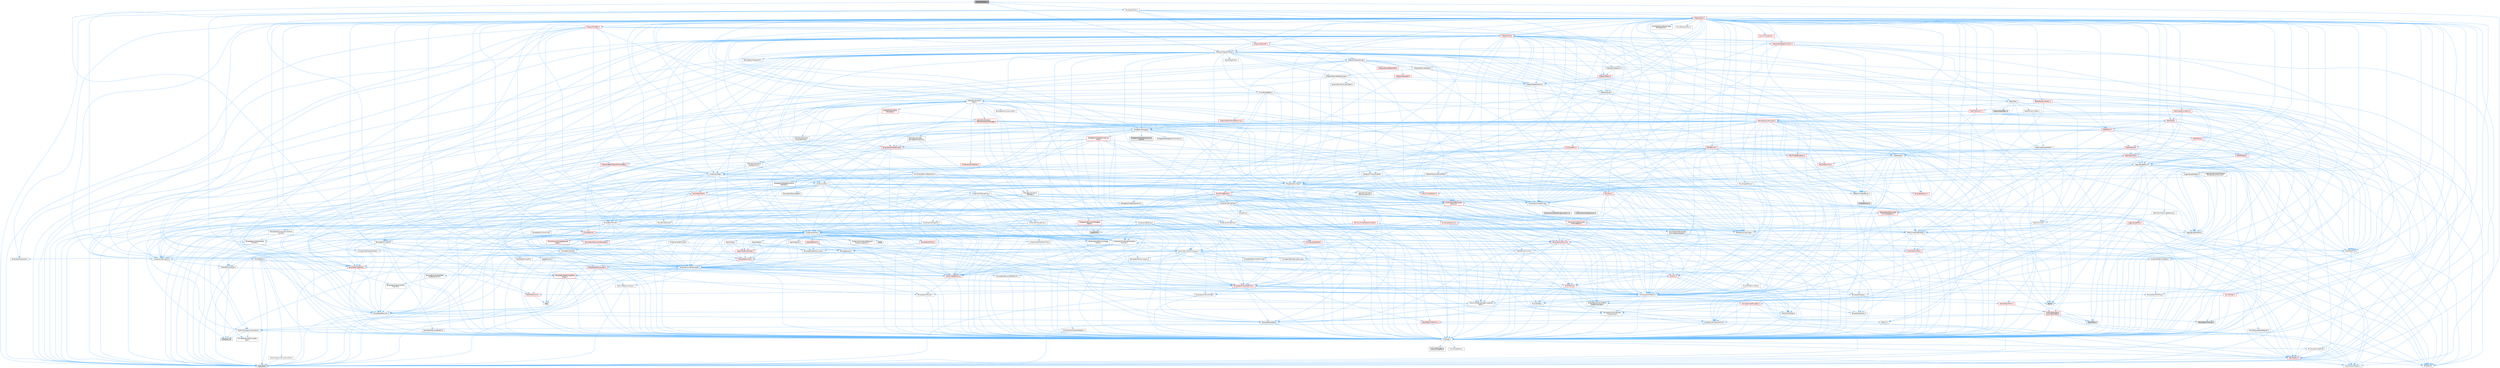 digraph "ScriptInterface.h"
{
 // INTERACTIVE_SVG=YES
 // LATEX_PDF_SIZE
  bgcolor="transparent";
  edge [fontname=Helvetica,fontsize=10,labelfontname=Helvetica,labelfontsize=10];
  node [fontname=Helvetica,fontsize=10,shape=box,height=0.2,width=0.4];
  Node1 [id="Node000001",label="ScriptInterface.h",height=0.2,width=0.4,color="gray40", fillcolor="grey60", style="filled", fontcolor="black",tooltip=" "];
  Node1 -> Node2 [id="edge1_Node000001_Node000002",color="steelblue1",style="solid",tooltip=" "];
  Node2 [id="Node000002",label="UObject/UObjectGlobals.h",height=0.2,width=0.4,color="grey40", fillcolor="white", style="filled",URL="$d0/da9/UObjectGlobals_8h.html",tooltip=" "];
  Node2 -> Node3 [id="edge2_Node000002_Node000003",color="steelblue1",style="solid",tooltip=" "];
  Node3 [id="Node000003",label="Containers/Array.h",height=0.2,width=0.4,color="grey40", fillcolor="white", style="filled",URL="$df/dd0/Array_8h.html",tooltip=" "];
  Node3 -> Node4 [id="edge3_Node000003_Node000004",color="steelblue1",style="solid",tooltip=" "];
  Node4 [id="Node000004",label="CoreTypes.h",height=0.2,width=0.4,color="grey40", fillcolor="white", style="filled",URL="$dc/dec/CoreTypes_8h.html",tooltip=" "];
  Node4 -> Node5 [id="edge4_Node000004_Node000005",color="steelblue1",style="solid",tooltip=" "];
  Node5 [id="Node000005",label="HAL/Platform.h",height=0.2,width=0.4,color="red", fillcolor="#FFF0F0", style="filled",URL="$d9/dd0/Platform_8h.html",tooltip=" "];
  Node5 -> Node6 [id="edge5_Node000005_Node000006",color="steelblue1",style="solid",tooltip=" "];
  Node6 [id="Node000006",label="Misc/Build.h",height=0.2,width=0.4,color="grey40", fillcolor="white", style="filled",URL="$d3/dbb/Build_8h.html",tooltip=" "];
  Node5 -> Node8 [id="edge6_Node000005_Node000008",color="steelblue1",style="solid",tooltip=" "];
  Node8 [id="Node000008",label="type_traits",height=0.2,width=0.4,color="grey60", fillcolor="#E0E0E0", style="filled",tooltip=" "];
  Node5 -> Node9 [id="edge7_Node000005_Node000009",color="steelblue1",style="solid",tooltip=" "];
  Node9 [id="Node000009",label="PreprocessorHelpers.h",height=0.2,width=0.4,color="grey40", fillcolor="white", style="filled",URL="$db/ddb/PreprocessorHelpers_8h.html",tooltip=" "];
  Node4 -> Node15 [id="edge8_Node000004_Node000015",color="steelblue1",style="solid",tooltip=" "];
  Node15 [id="Node000015",label="ProfilingDebugging\l/UMemoryDefines.h",height=0.2,width=0.4,color="grey40", fillcolor="white", style="filled",URL="$d2/da2/UMemoryDefines_8h.html",tooltip=" "];
  Node4 -> Node16 [id="edge9_Node000004_Node000016",color="steelblue1",style="solid",tooltip=" "];
  Node16 [id="Node000016",label="Misc/CoreMiscDefines.h",height=0.2,width=0.4,color="grey40", fillcolor="white", style="filled",URL="$da/d38/CoreMiscDefines_8h.html",tooltip=" "];
  Node16 -> Node5 [id="edge10_Node000016_Node000005",color="steelblue1",style="solid",tooltip=" "];
  Node16 -> Node9 [id="edge11_Node000016_Node000009",color="steelblue1",style="solid",tooltip=" "];
  Node4 -> Node17 [id="edge12_Node000004_Node000017",color="steelblue1",style="solid",tooltip=" "];
  Node17 [id="Node000017",label="Misc/CoreDefines.h",height=0.2,width=0.4,color="grey40", fillcolor="white", style="filled",URL="$d3/dd2/CoreDefines_8h.html",tooltip=" "];
  Node3 -> Node18 [id="edge13_Node000003_Node000018",color="steelblue1",style="solid",tooltip=" "];
  Node18 [id="Node000018",label="Misc/AssertionMacros.h",height=0.2,width=0.4,color="grey40", fillcolor="white", style="filled",URL="$d0/dfa/AssertionMacros_8h.html",tooltip=" "];
  Node18 -> Node4 [id="edge14_Node000018_Node000004",color="steelblue1",style="solid",tooltip=" "];
  Node18 -> Node5 [id="edge15_Node000018_Node000005",color="steelblue1",style="solid",tooltip=" "];
  Node18 -> Node19 [id="edge16_Node000018_Node000019",color="steelblue1",style="solid",tooltip=" "];
  Node19 [id="Node000019",label="HAL/PlatformMisc.h",height=0.2,width=0.4,color="red", fillcolor="#FFF0F0", style="filled",URL="$d0/df5/PlatformMisc_8h.html",tooltip=" "];
  Node19 -> Node4 [id="edge17_Node000019_Node000004",color="steelblue1",style="solid",tooltip=" "];
  Node19 -> Node47 [id="edge18_Node000019_Node000047",color="steelblue1",style="solid",tooltip=" "];
  Node47 [id="Node000047",label="ProfilingDebugging\l/CpuProfilerTrace.h",height=0.2,width=0.4,color="red", fillcolor="#FFF0F0", style="filled",URL="$da/dcb/CpuProfilerTrace_8h.html",tooltip=" "];
  Node47 -> Node4 [id="edge19_Node000047_Node000004",color="steelblue1",style="solid",tooltip=" "];
  Node47 -> Node27 [id="edge20_Node000047_Node000027",color="steelblue1",style="solid",tooltip=" "];
  Node27 [id="Node000027",label="Containers/ContainersFwd.h",height=0.2,width=0.4,color="grey40", fillcolor="white", style="filled",URL="$d4/d0a/ContainersFwd_8h.html",tooltip=" "];
  Node27 -> Node5 [id="edge21_Node000027_Node000005",color="steelblue1",style="solid",tooltip=" "];
  Node27 -> Node4 [id="edge22_Node000027_Node000004",color="steelblue1",style="solid",tooltip=" "];
  Node27 -> Node24 [id="edge23_Node000027_Node000024",color="steelblue1",style="solid",tooltip=" "];
  Node24 [id="Node000024",label="Traits/IsContiguousContainer.h",height=0.2,width=0.4,color="grey40", fillcolor="white", style="filled",URL="$d5/d3c/IsContiguousContainer_8h.html",tooltip=" "];
  Node24 -> Node4 [id="edge24_Node000024_Node000004",color="steelblue1",style="solid",tooltip=" "];
  Node24 -> Node25 [id="edge25_Node000024_Node000025",color="steelblue1",style="solid",tooltip=" "];
  Node25 [id="Node000025",label="Misc/StaticAssertComplete\lType.h",height=0.2,width=0.4,color="grey40", fillcolor="white", style="filled",URL="$d5/d4e/StaticAssertCompleteType_8h.html",tooltip=" "];
  Node24 -> Node23 [id="edge26_Node000024_Node000023",color="steelblue1",style="solid",tooltip=" "];
  Node23 [id="Node000023",label="initializer_list",height=0.2,width=0.4,color="grey60", fillcolor="#E0E0E0", style="filled",tooltip=" "];
  Node47 -> Node48 [id="edge27_Node000047_Node000048",color="steelblue1",style="solid",tooltip=" "];
  Node48 [id="Node000048",label="HAL/PlatformAtomics.h",height=0.2,width=0.4,color="red", fillcolor="#FFF0F0", style="filled",URL="$d3/d36/PlatformAtomics_8h.html",tooltip=" "];
  Node48 -> Node4 [id="edge28_Node000048_Node000004",color="steelblue1",style="solid",tooltip=" "];
  Node47 -> Node9 [id="edge29_Node000047_Node000009",color="steelblue1",style="solid",tooltip=" "];
  Node47 -> Node6 [id="edge30_Node000047_Node000006",color="steelblue1",style="solid",tooltip=" "];
  Node47 -> Node52 [id="edge31_Node000047_Node000052",color="steelblue1",style="solid",tooltip=" "];
  Node52 [id="Node000052",label="Trace/Detail/Channel.h",height=0.2,width=0.4,color="grey60", fillcolor="#E0E0E0", style="filled",tooltip=" "];
  Node47 -> Node54 [id="edge32_Node000047_Node000054",color="steelblue1",style="solid",tooltip=" "];
  Node54 [id="Node000054",label="Trace/Trace.h",height=0.2,width=0.4,color="grey60", fillcolor="#E0E0E0", style="filled",tooltip=" "];
  Node18 -> Node9 [id="edge33_Node000018_Node000009",color="steelblue1",style="solid",tooltip=" "];
  Node18 -> Node55 [id="edge34_Node000018_Node000055",color="steelblue1",style="solid",tooltip=" "];
  Node55 [id="Node000055",label="Templates/EnableIf.h",height=0.2,width=0.4,color="grey40", fillcolor="white", style="filled",URL="$d7/d60/EnableIf_8h.html",tooltip=" "];
  Node55 -> Node4 [id="edge35_Node000055_Node000004",color="steelblue1",style="solid",tooltip=" "];
  Node18 -> Node56 [id="edge36_Node000018_Node000056",color="steelblue1",style="solid",tooltip=" "];
  Node56 [id="Node000056",label="Templates/IsArrayOrRefOf\lTypeByPredicate.h",height=0.2,width=0.4,color="grey40", fillcolor="white", style="filled",URL="$d6/da1/IsArrayOrRefOfTypeByPredicate_8h.html",tooltip=" "];
  Node56 -> Node4 [id="edge37_Node000056_Node000004",color="steelblue1",style="solid",tooltip=" "];
  Node18 -> Node57 [id="edge38_Node000018_Node000057",color="steelblue1",style="solid",tooltip=" "];
  Node57 [id="Node000057",label="Templates/IsValidVariadic\lFunctionArg.h",height=0.2,width=0.4,color="grey40", fillcolor="white", style="filled",URL="$d0/dc8/IsValidVariadicFunctionArg_8h.html",tooltip=" "];
  Node57 -> Node4 [id="edge39_Node000057_Node000004",color="steelblue1",style="solid",tooltip=" "];
  Node57 -> Node58 [id="edge40_Node000057_Node000058",color="steelblue1",style="solid",tooltip=" "];
  Node58 [id="Node000058",label="IsEnum.h",height=0.2,width=0.4,color="grey40", fillcolor="white", style="filled",URL="$d4/de5/IsEnum_8h.html",tooltip=" "];
  Node57 -> Node8 [id="edge41_Node000057_Node000008",color="steelblue1",style="solid",tooltip=" "];
  Node18 -> Node59 [id="edge42_Node000018_Node000059",color="steelblue1",style="solid",tooltip=" "];
  Node59 [id="Node000059",label="Traits/IsCharEncodingCompatible\lWith.h",height=0.2,width=0.4,color="grey40", fillcolor="white", style="filled",URL="$df/dd1/IsCharEncodingCompatibleWith_8h.html",tooltip=" "];
  Node59 -> Node8 [id="edge43_Node000059_Node000008",color="steelblue1",style="solid",tooltip=" "];
  Node59 -> Node60 [id="edge44_Node000059_Node000060",color="steelblue1",style="solid",tooltip=" "];
  Node60 [id="Node000060",label="Traits/IsCharType.h",height=0.2,width=0.4,color="grey40", fillcolor="white", style="filled",URL="$db/d51/IsCharType_8h.html",tooltip=" "];
  Node60 -> Node4 [id="edge45_Node000060_Node000004",color="steelblue1",style="solid",tooltip=" "];
  Node18 -> Node61 [id="edge46_Node000018_Node000061",color="steelblue1",style="solid",tooltip=" "];
  Node61 [id="Node000061",label="Misc/VarArgs.h",height=0.2,width=0.4,color="grey40", fillcolor="white", style="filled",URL="$d5/d6f/VarArgs_8h.html",tooltip=" "];
  Node61 -> Node4 [id="edge47_Node000061_Node000004",color="steelblue1",style="solid",tooltip=" "];
  Node18 -> Node62 [id="edge48_Node000018_Node000062",color="steelblue1",style="solid",tooltip=" "];
  Node62 [id="Node000062",label="String/FormatStringSan.h",height=0.2,width=0.4,color="red", fillcolor="#FFF0F0", style="filled",URL="$d3/d8b/FormatStringSan_8h.html",tooltip=" "];
  Node62 -> Node8 [id="edge49_Node000062_Node000008",color="steelblue1",style="solid",tooltip=" "];
  Node62 -> Node4 [id="edge50_Node000062_Node000004",color="steelblue1",style="solid",tooltip=" "];
  Node62 -> Node63 [id="edge51_Node000062_Node000063",color="steelblue1",style="solid",tooltip=" "];
  Node63 [id="Node000063",label="Templates/Requires.h",height=0.2,width=0.4,color="grey40", fillcolor="white", style="filled",URL="$dc/d96/Requires_8h.html",tooltip=" "];
  Node63 -> Node55 [id="edge52_Node000063_Node000055",color="steelblue1",style="solid",tooltip=" "];
  Node63 -> Node8 [id="edge53_Node000063_Node000008",color="steelblue1",style="solid",tooltip=" "];
  Node62 -> Node64 [id="edge54_Node000062_Node000064",color="steelblue1",style="solid",tooltip=" "];
  Node64 [id="Node000064",label="Templates/Identity.h",height=0.2,width=0.4,color="grey40", fillcolor="white", style="filled",URL="$d0/dd5/Identity_8h.html",tooltip=" "];
  Node62 -> Node57 [id="edge55_Node000062_Node000057",color="steelblue1",style="solid",tooltip=" "];
  Node62 -> Node60 [id="edge56_Node000062_Node000060",color="steelblue1",style="solid",tooltip=" "];
  Node62 -> Node27 [id="edge57_Node000062_Node000027",color="steelblue1",style="solid",tooltip=" "];
  Node18 -> Node68 [id="edge58_Node000018_Node000068",color="steelblue1",style="solid",tooltip=" "];
  Node68 [id="Node000068",label="atomic",height=0.2,width=0.4,color="grey60", fillcolor="#E0E0E0", style="filled",tooltip=" "];
  Node3 -> Node69 [id="edge59_Node000003_Node000069",color="steelblue1",style="solid",tooltip=" "];
  Node69 [id="Node000069",label="Misc/IntrusiveUnsetOptional\lState.h",height=0.2,width=0.4,color="red", fillcolor="#FFF0F0", style="filled",URL="$d2/d0a/IntrusiveUnsetOptionalState_8h.html",tooltip=" "];
  Node3 -> Node71 [id="edge60_Node000003_Node000071",color="steelblue1",style="solid",tooltip=" "];
  Node71 [id="Node000071",label="Misc/ReverseIterate.h",height=0.2,width=0.4,color="red", fillcolor="#FFF0F0", style="filled",URL="$db/de3/ReverseIterate_8h.html",tooltip=" "];
  Node71 -> Node5 [id="edge61_Node000071_Node000005",color="steelblue1",style="solid",tooltip=" "];
  Node3 -> Node73 [id="edge62_Node000003_Node000073",color="steelblue1",style="solid",tooltip=" "];
  Node73 [id="Node000073",label="HAL/UnrealMemory.h",height=0.2,width=0.4,color="red", fillcolor="#FFF0F0", style="filled",URL="$d9/d96/UnrealMemory_8h.html",tooltip=" "];
  Node73 -> Node4 [id="edge63_Node000073_Node000004",color="steelblue1",style="solid",tooltip=" "];
  Node73 -> Node93 [id="edge64_Node000073_Node000093",color="steelblue1",style="solid",tooltip=" "];
  Node93 [id="Node000093",label="Templates/IsPointer.h",height=0.2,width=0.4,color="grey40", fillcolor="white", style="filled",URL="$d7/d05/IsPointer_8h.html",tooltip=" "];
  Node93 -> Node4 [id="edge65_Node000093_Node000004",color="steelblue1",style="solid",tooltip=" "];
  Node3 -> Node94 [id="edge66_Node000003_Node000094",color="steelblue1",style="solid",tooltip=" "];
  Node94 [id="Node000094",label="Templates/UnrealTypeTraits.h",height=0.2,width=0.4,color="red", fillcolor="#FFF0F0", style="filled",URL="$d2/d2d/UnrealTypeTraits_8h.html",tooltip=" "];
  Node94 -> Node4 [id="edge67_Node000094_Node000004",color="steelblue1",style="solid",tooltip=" "];
  Node94 -> Node93 [id="edge68_Node000094_Node000093",color="steelblue1",style="solid",tooltip=" "];
  Node94 -> Node18 [id="edge69_Node000094_Node000018",color="steelblue1",style="solid",tooltip=" "];
  Node94 -> Node55 [id="edge70_Node000094_Node000055",color="steelblue1",style="solid",tooltip=" "];
  Node94 -> Node58 [id="edge71_Node000094_Node000058",color="steelblue1",style="solid",tooltip=" "];
  Node94 -> Node96 [id="edge72_Node000094_Node000096",color="steelblue1",style="solid",tooltip=" "];
  Node96 [id="Node000096",label="Templates/Models.h",height=0.2,width=0.4,color="grey40", fillcolor="white", style="filled",URL="$d3/d0c/Models_8h.html",tooltip=" "];
  Node96 -> Node64 [id="edge73_Node000096_Node000064",color="steelblue1",style="solid",tooltip=" "];
  Node94 -> Node97 [id="edge74_Node000094_Node000097",color="steelblue1",style="solid",tooltip=" "];
  Node97 [id="Node000097",label="Templates/IsPODType.h",height=0.2,width=0.4,color="grey40", fillcolor="white", style="filled",URL="$d7/db1/IsPODType_8h.html",tooltip=" "];
  Node97 -> Node4 [id="edge75_Node000097_Node000004",color="steelblue1",style="solid",tooltip=" "];
  Node94 -> Node98 [id="edge76_Node000094_Node000098",color="steelblue1",style="solid",tooltip=" "];
  Node98 [id="Node000098",label="Templates/IsUECoreType.h",height=0.2,width=0.4,color="grey40", fillcolor="white", style="filled",URL="$d1/db8/IsUECoreType_8h.html",tooltip=" "];
  Node98 -> Node4 [id="edge77_Node000098_Node000004",color="steelblue1",style="solid",tooltip=" "];
  Node98 -> Node8 [id="edge78_Node000098_Node000008",color="steelblue1",style="solid",tooltip=" "];
  Node3 -> Node99 [id="edge79_Node000003_Node000099",color="steelblue1",style="solid",tooltip=" "];
  Node99 [id="Node000099",label="Templates/UnrealTemplate.h",height=0.2,width=0.4,color="grey40", fillcolor="white", style="filled",URL="$d4/d24/UnrealTemplate_8h.html",tooltip=" "];
  Node99 -> Node4 [id="edge80_Node000099_Node000004",color="steelblue1",style="solid",tooltip=" "];
  Node99 -> Node93 [id="edge81_Node000099_Node000093",color="steelblue1",style="solid",tooltip=" "];
  Node99 -> Node73 [id="edge82_Node000099_Node000073",color="steelblue1",style="solid",tooltip=" "];
  Node99 -> Node100 [id="edge83_Node000099_Node000100",color="steelblue1",style="solid",tooltip=" "];
  Node100 [id="Node000100",label="Templates/CopyQualifiers\lAndRefsFromTo.h",height=0.2,width=0.4,color="grey40", fillcolor="white", style="filled",URL="$d3/db3/CopyQualifiersAndRefsFromTo_8h.html",tooltip=" "];
  Node100 -> Node101 [id="edge84_Node000100_Node000101",color="steelblue1",style="solid",tooltip=" "];
  Node101 [id="Node000101",label="Templates/CopyQualifiers\lFromTo.h",height=0.2,width=0.4,color="grey40", fillcolor="white", style="filled",URL="$d5/db4/CopyQualifiersFromTo_8h.html",tooltip=" "];
  Node99 -> Node94 [id="edge85_Node000099_Node000094",color="steelblue1",style="solid",tooltip=" "];
  Node99 -> Node102 [id="edge86_Node000099_Node000102",color="steelblue1",style="solid",tooltip=" "];
  Node102 [id="Node000102",label="Templates/RemoveReference.h",height=0.2,width=0.4,color="grey40", fillcolor="white", style="filled",URL="$da/dbe/RemoveReference_8h.html",tooltip=" "];
  Node102 -> Node4 [id="edge87_Node000102_Node000004",color="steelblue1",style="solid",tooltip=" "];
  Node99 -> Node63 [id="edge88_Node000099_Node000063",color="steelblue1",style="solid",tooltip=" "];
  Node99 -> Node103 [id="edge89_Node000099_Node000103",color="steelblue1",style="solid",tooltip=" "];
  Node103 [id="Node000103",label="Templates/TypeCompatible\lBytes.h",height=0.2,width=0.4,color="red", fillcolor="#FFF0F0", style="filled",URL="$df/d0a/TypeCompatibleBytes_8h.html",tooltip=" "];
  Node103 -> Node4 [id="edge90_Node000103_Node000004",color="steelblue1",style="solid",tooltip=" "];
  Node103 -> Node32 [id="edge91_Node000103_Node000032",color="steelblue1",style="solid",tooltip=" "];
  Node32 [id="Node000032",label="new",height=0.2,width=0.4,color="grey60", fillcolor="#E0E0E0", style="filled",tooltip=" "];
  Node103 -> Node8 [id="edge92_Node000103_Node000008",color="steelblue1",style="solid",tooltip=" "];
  Node99 -> Node64 [id="edge93_Node000099_Node000064",color="steelblue1",style="solid",tooltip=" "];
  Node99 -> Node24 [id="edge94_Node000099_Node000024",color="steelblue1",style="solid",tooltip=" "];
  Node99 -> Node104 [id="edge95_Node000099_Node000104",color="steelblue1",style="solid",tooltip=" "];
  Node104 [id="Node000104",label="Traits/UseBitwiseSwap.h",height=0.2,width=0.4,color="grey40", fillcolor="white", style="filled",URL="$db/df3/UseBitwiseSwap_8h.html",tooltip=" "];
  Node104 -> Node4 [id="edge96_Node000104_Node000004",color="steelblue1",style="solid",tooltip=" "];
  Node104 -> Node8 [id="edge97_Node000104_Node000008",color="steelblue1",style="solid",tooltip=" "];
  Node99 -> Node8 [id="edge98_Node000099_Node000008",color="steelblue1",style="solid",tooltip=" "];
  Node3 -> Node105 [id="edge99_Node000003_Node000105",color="steelblue1",style="solid",tooltip=" "];
  Node105 [id="Node000105",label="Containers/AllowShrinking.h",height=0.2,width=0.4,color="grey40", fillcolor="white", style="filled",URL="$d7/d1a/AllowShrinking_8h.html",tooltip=" "];
  Node105 -> Node4 [id="edge100_Node000105_Node000004",color="steelblue1",style="solid",tooltip=" "];
  Node3 -> Node106 [id="edge101_Node000003_Node000106",color="steelblue1",style="solid",tooltip=" "];
  Node106 [id="Node000106",label="Containers/ContainerAllocation\lPolicies.h",height=0.2,width=0.4,color="grey40", fillcolor="white", style="filled",URL="$d7/dff/ContainerAllocationPolicies_8h.html",tooltip=" "];
  Node106 -> Node4 [id="edge102_Node000106_Node000004",color="steelblue1",style="solid",tooltip=" "];
  Node106 -> Node107 [id="edge103_Node000106_Node000107",color="steelblue1",style="solid",tooltip=" "];
  Node107 [id="Node000107",label="Containers/ContainerHelpers.h",height=0.2,width=0.4,color="grey40", fillcolor="white", style="filled",URL="$d7/d33/ContainerHelpers_8h.html",tooltip=" "];
  Node107 -> Node4 [id="edge104_Node000107_Node000004",color="steelblue1",style="solid",tooltip=" "];
  Node106 -> Node106 [id="edge105_Node000106_Node000106",color="steelblue1",style="solid",tooltip=" "];
  Node106 -> Node108 [id="edge106_Node000106_Node000108",color="steelblue1",style="solid",tooltip=" "];
  Node108 [id="Node000108",label="HAL/PlatformMath.h",height=0.2,width=0.4,color="red", fillcolor="#FFF0F0", style="filled",URL="$dc/d53/PlatformMath_8h.html",tooltip=" "];
  Node108 -> Node4 [id="edge107_Node000108_Node000004",color="steelblue1",style="solid",tooltip=" "];
  Node106 -> Node73 [id="edge108_Node000106_Node000073",color="steelblue1",style="solid",tooltip=" "];
  Node106 -> Node41 [id="edge109_Node000106_Node000041",color="steelblue1",style="solid",tooltip=" "];
  Node41 [id="Node000041",label="Math/NumericLimits.h",height=0.2,width=0.4,color="grey40", fillcolor="white", style="filled",URL="$df/d1b/NumericLimits_8h.html",tooltip=" "];
  Node41 -> Node4 [id="edge110_Node000041_Node000004",color="steelblue1",style="solid",tooltip=" "];
  Node106 -> Node18 [id="edge111_Node000106_Node000018",color="steelblue1",style="solid",tooltip=" "];
  Node106 -> Node116 [id="edge112_Node000106_Node000116",color="steelblue1",style="solid",tooltip=" "];
  Node116 [id="Node000116",label="Templates/IsPolymorphic.h",height=0.2,width=0.4,color="grey40", fillcolor="white", style="filled",URL="$dc/d20/IsPolymorphic_8h.html",tooltip=" "];
  Node106 -> Node117 [id="edge113_Node000106_Node000117",color="steelblue1",style="solid",tooltip=" "];
  Node117 [id="Node000117",label="Templates/MemoryOps.h",height=0.2,width=0.4,color="red", fillcolor="#FFF0F0", style="filled",URL="$db/dea/MemoryOps_8h.html",tooltip=" "];
  Node117 -> Node4 [id="edge114_Node000117_Node000004",color="steelblue1",style="solid",tooltip=" "];
  Node117 -> Node73 [id="edge115_Node000117_Node000073",color="steelblue1",style="solid",tooltip=" "];
  Node117 -> Node63 [id="edge116_Node000117_Node000063",color="steelblue1",style="solid",tooltip=" "];
  Node117 -> Node94 [id="edge117_Node000117_Node000094",color="steelblue1",style="solid",tooltip=" "];
  Node117 -> Node104 [id="edge118_Node000117_Node000104",color="steelblue1",style="solid",tooltip=" "];
  Node117 -> Node32 [id="edge119_Node000117_Node000032",color="steelblue1",style="solid",tooltip=" "];
  Node117 -> Node8 [id="edge120_Node000117_Node000008",color="steelblue1",style="solid",tooltip=" "];
  Node106 -> Node103 [id="edge121_Node000106_Node000103",color="steelblue1",style="solid",tooltip=" "];
  Node106 -> Node8 [id="edge122_Node000106_Node000008",color="steelblue1",style="solid",tooltip=" "];
  Node3 -> Node118 [id="edge123_Node000003_Node000118",color="steelblue1",style="solid",tooltip=" "];
  Node118 [id="Node000118",label="Containers/ContainerElement\lTypeCompatibility.h",height=0.2,width=0.4,color="grey40", fillcolor="white", style="filled",URL="$df/ddf/ContainerElementTypeCompatibility_8h.html",tooltip=" "];
  Node118 -> Node4 [id="edge124_Node000118_Node000004",color="steelblue1",style="solid",tooltip=" "];
  Node118 -> Node94 [id="edge125_Node000118_Node000094",color="steelblue1",style="solid",tooltip=" "];
  Node3 -> Node119 [id="edge126_Node000003_Node000119",color="steelblue1",style="solid",tooltip=" "];
  Node119 [id="Node000119",label="Serialization/Archive.h",height=0.2,width=0.4,color="red", fillcolor="#FFF0F0", style="filled",URL="$d7/d3b/Archive_8h.html",tooltip=" "];
  Node119 -> Node4 [id="edge127_Node000119_Node000004",color="steelblue1",style="solid",tooltip=" "];
  Node119 -> Node28 [id="edge128_Node000119_Node000028",color="steelblue1",style="solid",tooltip=" "];
  Node28 [id="Node000028",label="Math/MathFwd.h",height=0.2,width=0.4,color="grey40", fillcolor="white", style="filled",URL="$d2/d10/MathFwd_8h.html",tooltip=" "];
  Node28 -> Node5 [id="edge129_Node000028_Node000005",color="steelblue1",style="solid",tooltip=" "];
  Node119 -> Node18 [id="edge130_Node000119_Node000018",color="steelblue1",style="solid",tooltip=" "];
  Node119 -> Node6 [id="edge131_Node000119_Node000006",color="steelblue1",style="solid",tooltip=" "];
  Node119 -> Node61 [id="edge132_Node000119_Node000061",color="steelblue1",style="solid",tooltip=" "];
  Node119 -> Node55 [id="edge133_Node000119_Node000055",color="steelblue1",style="solid",tooltip=" "];
  Node119 -> Node56 [id="edge134_Node000119_Node000056",color="steelblue1",style="solid",tooltip=" "];
  Node119 -> Node57 [id="edge135_Node000119_Node000057",color="steelblue1",style="solid",tooltip=" "];
  Node119 -> Node99 [id="edge136_Node000119_Node000099",color="steelblue1",style="solid",tooltip=" "];
  Node119 -> Node59 [id="edge137_Node000119_Node000059",color="steelblue1",style="solid",tooltip=" "];
  Node3 -> Node129 [id="edge138_Node000003_Node000129",color="steelblue1",style="solid",tooltip=" "];
  Node129 [id="Node000129",label="Serialization/MemoryImage\lWriter.h",height=0.2,width=0.4,color="grey40", fillcolor="white", style="filled",URL="$d0/d08/MemoryImageWriter_8h.html",tooltip=" "];
  Node129 -> Node4 [id="edge139_Node000129_Node000004",color="steelblue1",style="solid",tooltip=" "];
  Node129 -> Node130 [id="edge140_Node000129_Node000130",color="steelblue1",style="solid",tooltip=" "];
  Node130 [id="Node000130",label="Serialization/MemoryLayout.h",height=0.2,width=0.4,color="grey40", fillcolor="white", style="filled",URL="$d7/d66/MemoryLayout_8h.html",tooltip=" "];
  Node130 -> Node131 [id="edge141_Node000130_Node000131",color="steelblue1",style="solid",tooltip=" "];
  Node131 [id="Node000131",label="Concepts/StaticClassProvider.h",height=0.2,width=0.4,color="grey40", fillcolor="white", style="filled",URL="$dd/d83/StaticClassProvider_8h.html",tooltip=" "];
  Node130 -> Node132 [id="edge142_Node000130_Node000132",color="steelblue1",style="solid",tooltip=" "];
  Node132 [id="Node000132",label="Concepts/StaticStructProvider.h",height=0.2,width=0.4,color="grey40", fillcolor="white", style="filled",URL="$d5/d77/StaticStructProvider_8h.html",tooltip=" "];
  Node130 -> Node133 [id="edge143_Node000130_Node000133",color="steelblue1",style="solid",tooltip=" "];
  Node133 [id="Node000133",label="Containers/EnumAsByte.h",height=0.2,width=0.4,color="grey40", fillcolor="white", style="filled",URL="$d6/d9a/EnumAsByte_8h.html",tooltip=" "];
  Node133 -> Node4 [id="edge144_Node000133_Node000004",color="steelblue1",style="solid",tooltip=" "];
  Node133 -> Node97 [id="edge145_Node000133_Node000097",color="steelblue1",style="solid",tooltip=" "];
  Node133 -> Node134 [id="edge146_Node000133_Node000134",color="steelblue1",style="solid",tooltip=" "];
  Node134 [id="Node000134",label="Templates/TypeHash.h",height=0.2,width=0.4,color="red", fillcolor="#FFF0F0", style="filled",URL="$d1/d62/TypeHash_8h.html",tooltip=" "];
  Node134 -> Node4 [id="edge147_Node000134_Node000004",color="steelblue1",style="solid",tooltip=" "];
  Node134 -> Node63 [id="edge148_Node000134_Node000063",color="steelblue1",style="solid",tooltip=" "];
  Node134 -> Node135 [id="edge149_Node000134_Node000135",color="steelblue1",style="solid",tooltip=" "];
  Node135 [id="Node000135",label="Misc/Crc.h",height=0.2,width=0.4,color="red", fillcolor="#FFF0F0", style="filled",URL="$d4/dd2/Crc_8h.html",tooltip=" "];
  Node135 -> Node4 [id="edge150_Node000135_Node000004",color="steelblue1",style="solid",tooltip=" "];
  Node135 -> Node18 [id="edge151_Node000135_Node000018",color="steelblue1",style="solid",tooltip=" "];
  Node135 -> Node136 [id="edge152_Node000135_Node000136",color="steelblue1",style="solid",tooltip=" "];
  Node136 [id="Node000136",label="Misc/CString.h",height=0.2,width=0.4,color="red", fillcolor="#FFF0F0", style="filled",URL="$d2/d49/CString_8h.html",tooltip=" "];
  Node136 -> Node4 [id="edge153_Node000136_Node000004",color="steelblue1",style="solid",tooltip=" "];
  Node136 -> Node31 [id="edge154_Node000136_Node000031",color="steelblue1",style="solid",tooltip=" "];
  Node31 [id="Node000031",label="HAL/PlatformCrt.h",height=0.2,width=0.4,color="red", fillcolor="#FFF0F0", style="filled",URL="$d8/d75/PlatformCrt_8h.html",tooltip=" "];
  Node31 -> Node32 [id="edge155_Node000031_Node000032",color="steelblue1",style="solid",tooltip=" "];
  Node136 -> Node18 [id="edge156_Node000136_Node000018",color="steelblue1",style="solid",tooltip=" "];
  Node136 -> Node61 [id="edge157_Node000136_Node000061",color="steelblue1",style="solid",tooltip=" "];
  Node136 -> Node56 [id="edge158_Node000136_Node000056",color="steelblue1",style="solid",tooltip=" "];
  Node136 -> Node57 [id="edge159_Node000136_Node000057",color="steelblue1",style="solid",tooltip=" "];
  Node136 -> Node59 [id="edge160_Node000136_Node000059",color="steelblue1",style="solid",tooltip=" "];
  Node135 -> Node94 [id="edge161_Node000135_Node000094",color="steelblue1",style="solid",tooltip=" "];
  Node135 -> Node60 [id="edge162_Node000135_Node000060",color="steelblue1",style="solid",tooltip=" "];
  Node134 -> Node8 [id="edge163_Node000134_Node000008",color="steelblue1",style="solid",tooltip=" "];
  Node130 -> Node21 [id="edge164_Node000130_Node000021",color="steelblue1",style="solid",tooltip=" "];
  Node21 [id="Node000021",label="Containers/StringFwd.h",height=0.2,width=0.4,color="grey40", fillcolor="white", style="filled",URL="$df/d37/StringFwd_8h.html",tooltip=" "];
  Node21 -> Node4 [id="edge165_Node000021_Node000004",color="steelblue1",style="solid",tooltip=" "];
  Node21 -> Node22 [id="edge166_Node000021_Node000022",color="steelblue1",style="solid",tooltip=" "];
  Node22 [id="Node000022",label="Traits/ElementType.h",height=0.2,width=0.4,color="grey40", fillcolor="white", style="filled",URL="$d5/d4f/ElementType_8h.html",tooltip=" "];
  Node22 -> Node5 [id="edge167_Node000022_Node000005",color="steelblue1",style="solid",tooltip=" "];
  Node22 -> Node23 [id="edge168_Node000022_Node000023",color="steelblue1",style="solid",tooltip=" "];
  Node22 -> Node8 [id="edge169_Node000022_Node000008",color="steelblue1",style="solid",tooltip=" "];
  Node21 -> Node24 [id="edge170_Node000021_Node000024",color="steelblue1",style="solid",tooltip=" "];
  Node130 -> Node73 [id="edge171_Node000130_Node000073",color="steelblue1",style="solid",tooltip=" "];
  Node130 -> Node141 [id="edge172_Node000130_Node000141",color="steelblue1",style="solid",tooltip=" "];
  Node141 [id="Node000141",label="Misc/DelayedAutoRegister.h",height=0.2,width=0.4,color="grey40", fillcolor="white", style="filled",URL="$d1/dda/DelayedAutoRegister_8h.html",tooltip=" "];
  Node141 -> Node5 [id="edge173_Node000141_Node000005",color="steelblue1",style="solid",tooltip=" "];
  Node130 -> Node55 [id="edge174_Node000130_Node000055",color="steelblue1",style="solid",tooltip=" "];
  Node130 -> Node142 [id="edge175_Node000130_Node000142",color="steelblue1",style="solid",tooltip=" "];
  Node142 [id="Node000142",label="Templates/IsAbstract.h",height=0.2,width=0.4,color="grey40", fillcolor="white", style="filled",URL="$d8/db7/IsAbstract_8h.html",tooltip=" "];
  Node130 -> Node116 [id="edge176_Node000130_Node000116",color="steelblue1",style="solid",tooltip=" "];
  Node130 -> Node96 [id="edge177_Node000130_Node000096",color="steelblue1",style="solid",tooltip=" "];
  Node130 -> Node99 [id="edge178_Node000130_Node000099",color="steelblue1",style="solid",tooltip=" "];
  Node3 -> Node143 [id="edge179_Node000003_Node000143",color="steelblue1",style="solid",tooltip=" "];
  Node143 [id="Node000143",label="Algo/Heapify.h",height=0.2,width=0.4,color="grey40", fillcolor="white", style="filled",URL="$d0/d2a/Heapify_8h.html",tooltip=" "];
  Node143 -> Node144 [id="edge180_Node000143_Node000144",color="steelblue1",style="solid",tooltip=" "];
  Node144 [id="Node000144",label="Algo/Impl/BinaryHeap.h",height=0.2,width=0.4,color="red", fillcolor="#FFF0F0", style="filled",URL="$d7/da3/Algo_2Impl_2BinaryHeap_8h.html",tooltip=" "];
  Node144 -> Node145 [id="edge181_Node000144_Node000145",color="steelblue1",style="solid",tooltip=" "];
  Node145 [id="Node000145",label="Templates/Invoke.h",height=0.2,width=0.4,color="red", fillcolor="#FFF0F0", style="filled",URL="$d7/deb/Invoke_8h.html",tooltip=" "];
  Node145 -> Node4 [id="edge182_Node000145_Node000004",color="steelblue1",style="solid",tooltip=" "];
  Node145 -> Node99 [id="edge183_Node000145_Node000099",color="steelblue1",style="solid",tooltip=" "];
  Node145 -> Node8 [id="edge184_Node000145_Node000008",color="steelblue1",style="solid",tooltip=" "];
  Node144 -> Node8 [id="edge185_Node000144_Node000008",color="steelblue1",style="solid",tooltip=" "];
  Node143 -> Node149 [id="edge186_Node000143_Node000149",color="steelblue1",style="solid",tooltip=" "];
  Node149 [id="Node000149",label="Templates/IdentityFunctor.h",height=0.2,width=0.4,color="grey40", fillcolor="white", style="filled",URL="$d7/d2e/IdentityFunctor_8h.html",tooltip=" "];
  Node149 -> Node5 [id="edge187_Node000149_Node000005",color="steelblue1",style="solid",tooltip=" "];
  Node143 -> Node145 [id="edge188_Node000143_Node000145",color="steelblue1",style="solid",tooltip=" "];
  Node143 -> Node150 [id="edge189_Node000143_Node000150",color="steelblue1",style="solid",tooltip=" "];
  Node150 [id="Node000150",label="Templates/Less.h",height=0.2,width=0.4,color="grey40", fillcolor="white", style="filled",URL="$de/dc8/Less_8h.html",tooltip=" "];
  Node150 -> Node4 [id="edge190_Node000150_Node000004",color="steelblue1",style="solid",tooltip=" "];
  Node150 -> Node99 [id="edge191_Node000150_Node000099",color="steelblue1",style="solid",tooltip=" "];
  Node143 -> Node99 [id="edge192_Node000143_Node000099",color="steelblue1",style="solid",tooltip=" "];
  Node3 -> Node151 [id="edge193_Node000003_Node000151",color="steelblue1",style="solid",tooltip=" "];
  Node151 [id="Node000151",label="Algo/HeapSort.h",height=0.2,width=0.4,color="grey40", fillcolor="white", style="filled",URL="$d3/d92/HeapSort_8h.html",tooltip=" "];
  Node151 -> Node144 [id="edge194_Node000151_Node000144",color="steelblue1",style="solid",tooltip=" "];
  Node151 -> Node149 [id="edge195_Node000151_Node000149",color="steelblue1",style="solid",tooltip=" "];
  Node151 -> Node150 [id="edge196_Node000151_Node000150",color="steelblue1",style="solid",tooltip=" "];
  Node151 -> Node99 [id="edge197_Node000151_Node000099",color="steelblue1",style="solid",tooltip=" "];
  Node3 -> Node152 [id="edge198_Node000003_Node000152",color="steelblue1",style="solid",tooltip=" "];
  Node152 [id="Node000152",label="Algo/IsHeap.h",height=0.2,width=0.4,color="grey40", fillcolor="white", style="filled",URL="$de/d32/IsHeap_8h.html",tooltip=" "];
  Node152 -> Node144 [id="edge199_Node000152_Node000144",color="steelblue1",style="solid",tooltip=" "];
  Node152 -> Node149 [id="edge200_Node000152_Node000149",color="steelblue1",style="solid",tooltip=" "];
  Node152 -> Node145 [id="edge201_Node000152_Node000145",color="steelblue1",style="solid",tooltip=" "];
  Node152 -> Node150 [id="edge202_Node000152_Node000150",color="steelblue1",style="solid",tooltip=" "];
  Node152 -> Node99 [id="edge203_Node000152_Node000099",color="steelblue1",style="solid",tooltip=" "];
  Node3 -> Node144 [id="edge204_Node000003_Node000144",color="steelblue1",style="solid",tooltip=" "];
  Node3 -> Node153 [id="edge205_Node000003_Node000153",color="steelblue1",style="solid",tooltip=" "];
  Node153 [id="Node000153",label="Algo/StableSort.h",height=0.2,width=0.4,color="red", fillcolor="#FFF0F0", style="filled",URL="$d7/d3c/StableSort_8h.html",tooltip=" "];
  Node153 -> Node149 [id="edge206_Node000153_Node000149",color="steelblue1",style="solid",tooltip=" "];
  Node153 -> Node145 [id="edge207_Node000153_Node000145",color="steelblue1",style="solid",tooltip=" "];
  Node153 -> Node150 [id="edge208_Node000153_Node000150",color="steelblue1",style="solid",tooltip=" "];
  Node153 -> Node99 [id="edge209_Node000153_Node000099",color="steelblue1",style="solid",tooltip=" "];
  Node3 -> Node156 [id="edge210_Node000003_Node000156",color="steelblue1",style="solid",tooltip=" "];
  Node156 [id="Node000156",label="Concepts/GetTypeHashable.h",height=0.2,width=0.4,color="grey40", fillcolor="white", style="filled",URL="$d3/da2/GetTypeHashable_8h.html",tooltip=" "];
  Node156 -> Node4 [id="edge211_Node000156_Node000004",color="steelblue1",style="solid",tooltip=" "];
  Node156 -> Node134 [id="edge212_Node000156_Node000134",color="steelblue1",style="solid",tooltip=" "];
  Node3 -> Node149 [id="edge213_Node000003_Node000149",color="steelblue1",style="solid",tooltip=" "];
  Node3 -> Node145 [id="edge214_Node000003_Node000145",color="steelblue1",style="solid",tooltip=" "];
  Node3 -> Node150 [id="edge215_Node000003_Node000150",color="steelblue1",style="solid",tooltip=" "];
  Node3 -> Node157 [id="edge216_Node000003_Node000157",color="steelblue1",style="solid",tooltip=" "];
  Node157 [id="Node000157",label="Templates/LosesQualifiers\lFromTo.h",height=0.2,width=0.4,color="grey40", fillcolor="white", style="filled",URL="$d2/db3/LosesQualifiersFromTo_8h.html",tooltip=" "];
  Node157 -> Node101 [id="edge217_Node000157_Node000101",color="steelblue1",style="solid",tooltip=" "];
  Node157 -> Node8 [id="edge218_Node000157_Node000008",color="steelblue1",style="solid",tooltip=" "];
  Node3 -> Node63 [id="edge219_Node000003_Node000063",color="steelblue1",style="solid",tooltip=" "];
  Node3 -> Node158 [id="edge220_Node000003_Node000158",color="steelblue1",style="solid",tooltip=" "];
  Node158 [id="Node000158",label="Templates/Sorting.h",height=0.2,width=0.4,color="red", fillcolor="#FFF0F0", style="filled",URL="$d3/d9e/Sorting_8h.html",tooltip=" "];
  Node158 -> Node4 [id="edge221_Node000158_Node000004",color="steelblue1",style="solid",tooltip=" "];
  Node158 -> Node108 [id="edge222_Node000158_Node000108",color="steelblue1",style="solid",tooltip=" "];
  Node158 -> Node150 [id="edge223_Node000158_Node000150",color="steelblue1",style="solid",tooltip=" "];
  Node3 -> Node162 [id="edge224_Node000003_Node000162",color="steelblue1",style="solid",tooltip=" "];
  Node162 [id="Node000162",label="Templates/AlignmentTemplates.h",height=0.2,width=0.4,color="red", fillcolor="#FFF0F0", style="filled",URL="$dd/d32/AlignmentTemplates_8h.html",tooltip=" "];
  Node162 -> Node4 [id="edge225_Node000162_Node000004",color="steelblue1",style="solid",tooltip=" "];
  Node162 -> Node93 [id="edge226_Node000162_Node000093",color="steelblue1",style="solid",tooltip=" "];
  Node3 -> Node22 [id="edge227_Node000003_Node000022",color="steelblue1",style="solid",tooltip=" "];
  Node3 -> Node114 [id="edge228_Node000003_Node000114",color="steelblue1",style="solid",tooltip=" "];
  Node114 [id="Node000114",label="limits",height=0.2,width=0.4,color="grey60", fillcolor="#E0E0E0", style="filled",tooltip=" "];
  Node3 -> Node8 [id="edge229_Node000003_Node000008",color="steelblue1",style="solid",tooltip=" "];
  Node2 -> Node163 [id="edge230_Node000002_Node000163",color="steelblue1",style="solid",tooltip=" "];
  Node163 [id="Node000163",label="Containers/ArrayView.h",height=0.2,width=0.4,color="grey40", fillcolor="white", style="filled",URL="$d7/df4/ArrayView_8h.html",tooltip=" "];
  Node163 -> Node4 [id="edge231_Node000163_Node000004",color="steelblue1",style="solid",tooltip=" "];
  Node163 -> Node27 [id="edge232_Node000163_Node000027",color="steelblue1",style="solid",tooltip=" "];
  Node163 -> Node18 [id="edge233_Node000163_Node000018",color="steelblue1",style="solid",tooltip=" "];
  Node163 -> Node71 [id="edge234_Node000163_Node000071",color="steelblue1",style="solid",tooltip=" "];
  Node163 -> Node69 [id="edge235_Node000163_Node000069",color="steelblue1",style="solid",tooltip=" "];
  Node163 -> Node145 [id="edge236_Node000163_Node000145",color="steelblue1",style="solid",tooltip=" "];
  Node163 -> Node94 [id="edge237_Node000163_Node000094",color="steelblue1",style="solid",tooltip=" "];
  Node163 -> Node22 [id="edge238_Node000163_Node000022",color="steelblue1",style="solid",tooltip=" "];
  Node163 -> Node3 [id="edge239_Node000163_Node000003",color="steelblue1",style="solid",tooltip=" "];
  Node163 -> Node161 [id="edge240_Node000163_Node000161",color="steelblue1",style="solid",tooltip=" "];
  Node161 [id="Node000161",label="Math/UnrealMathUtility.h",height=0.2,width=0.4,color="grey40", fillcolor="white", style="filled",URL="$db/db8/UnrealMathUtility_8h.html",tooltip=" "];
  Node161 -> Node4 [id="edge241_Node000161_Node000004",color="steelblue1",style="solid",tooltip=" "];
  Node161 -> Node18 [id="edge242_Node000161_Node000018",color="steelblue1",style="solid",tooltip=" "];
  Node161 -> Node108 [id="edge243_Node000161_Node000108",color="steelblue1",style="solid",tooltip=" "];
  Node161 -> Node28 [id="edge244_Node000161_Node000028",color="steelblue1",style="solid",tooltip=" "];
  Node161 -> Node64 [id="edge245_Node000161_Node000064",color="steelblue1",style="solid",tooltip=" "];
  Node161 -> Node63 [id="edge246_Node000161_Node000063",color="steelblue1",style="solid",tooltip=" "];
  Node163 -> Node8 [id="edge247_Node000163_Node000008",color="steelblue1",style="solid",tooltip=" "];
  Node2 -> Node106 [id="edge248_Node000002_Node000106",color="steelblue1",style="solid",tooltip=" "];
  Node2 -> Node27 [id="edge249_Node000002_Node000027",color="steelblue1",style="solid",tooltip=" "];
  Node2 -> Node164 [id="edge250_Node000002_Node000164",color="steelblue1",style="solid",tooltip=" "];
  Node164 [id="Node000164",label="Containers/Map.h",height=0.2,width=0.4,color="grey40", fillcolor="white", style="filled",URL="$df/d79/Map_8h.html",tooltip=" "];
  Node164 -> Node4 [id="edge251_Node000164_Node000004",color="steelblue1",style="solid",tooltip=" "];
  Node164 -> Node165 [id="edge252_Node000164_Node000165",color="steelblue1",style="solid",tooltip=" "];
  Node165 [id="Node000165",label="Algo/Reverse.h",height=0.2,width=0.4,color="grey40", fillcolor="white", style="filled",URL="$d5/d93/Reverse_8h.html",tooltip=" "];
  Node165 -> Node4 [id="edge253_Node000165_Node000004",color="steelblue1",style="solid",tooltip=" "];
  Node165 -> Node99 [id="edge254_Node000165_Node000099",color="steelblue1",style="solid",tooltip=" "];
  Node164 -> Node118 [id="edge255_Node000164_Node000118",color="steelblue1",style="solid",tooltip=" "];
  Node164 -> Node166 [id="edge256_Node000164_Node000166",color="steelblue1",style="solid",tooltip=" "];
  Node166 [id="Node000166",label="Containers/Set.h",height=0.2,width=0.4,color="grey40", fillcolor="white", style="filled",URL="$d4/d45/Set_8h.html",tooltip=" "];
  Node166 -> Node106 [id="edge257_Node000166_Node000106",color="steelblue1",style="solid",tooltip=" "];
  Node166 -> Node118 [id="edge258_Node000166_Node000118",color="steelblue1",style="solid",tooltip=" "];
  Node166 -> Node167 [id="edge259_Node000166_Node000167",color="steelblue1",style="solid",tooltip=" "];
  Node167 [id="Node000167",label="Containers/SetUtilities.h",height=0.2,width=0.4,color="grey40", fillcolor="white", style="filled",URL="$dc/de5/SetUtilities_8h.html",tooltip=" "];
  Node167 -> Node4 [id="edge260_Node000167_Node000004",color="steelblue1",style="solid",tooltip=" "];
  Node167 -> Node130 [id="edge261_Node000167_Node000130",color="steelblue1",style="solid",tooltip=" "];
  Node167 -> Node117 [id="edge262_Node000167_Node000117",color="steelblue1",style="solid",tooltip=" "];
  Node167 -> Node94 [id="edge263_Node000167_Node000094",color="steelblue1",style="solid",tooltip=" "];
  Node166 -> Node168 [id="edge264_Node000166_Node000168",color="steelblue1",style="solid",tooltip=" "];
  Node168 [id="Node000168",label="Containers/SparseArray.h",height=0.2,width=0.4,color="grey40", fillcolor="white", style="filled",URL="$d5/dbf/SparseArray_8h.html",tooltip=" "];
  Node168 -> Node4 [id="edge265_Node000168_Node000004",color="steelblue1",style="solid",tooltip=" "];
  Node168 -> Node18 [id="edge266_Node000168_Node000018",color="steelblue1",style="solid",tooltip=" "];
  Node168 -> Node73 [id="edge267_Node000168_Node000073",color="steelblue1",style="solid",tooltip=" "];
  Node168 -> Node94 [id="edge268_Node000168_Node000094",color="steelblue1",style="solid",tooltip=" "];
  Node168 -> Node99 [id="edge269_Node000168_Node000099",color="steelblue1",style="solid",tooltip=" "];
  Node168 -> Node106 [id="edge270_Node000168_Node000106",color="steelblue1",style="solid",tooltip=" "];
  Node168 -> Node150 [id="edge271_Node000168_Node000150",color="steelblue1",style="solid",tooltip=" "];
  Node168 -> Node3 [id="edge272_Node000168_Node000003",color="steelblue1",style="solid",tooltip=" "];
  Node168 -> Node161 [id="edge273_Node000168_Node000161",color="steelblue1",style="solid",tooltip=" "];
  Node168 -> Node169 [id="edge274_Node000168_Node000169",color="steelblue1",style="solid",tooltip=" "];
  Node169 [id="Node000169",label="Containers/ScriptArray.h",height=0.2,width=0.4,color="grey40", fillcolor="white", style="filled",URL="$dc/daf/ScriptArray_8h.html",tooltip=" "];
  Node169 -> Node4 [id="edge275_Node000169_Node000004",color="steelblue1",style="solid",tooltip=" "];
  Node169 -> Node18 [id="edge276_Node000169_Node000018",color="steelblue1",style="solid",tooltip=" "];
  Node169 -> Node73 [id="edge277_Node000169_Node000073",color="steelblue1",style="solid",tooltip=" "];
  Node169 -> Node105 [id="edge278_Node000169_Node000105",color="steelblue1",style="solid",tooltip=" "];
  Node169 -> Node106 [id="edge279_Node000169_Node000106",color="steelblue1",style="solid",tooltip=" "];
  Node169 -> Node3 [id="edge280_Node000169_Node000003",color="steelblue1",style="solid",tooltip=" "];
  Node169 -> Node23 [id="edge281_Node000169_Node000023",color="steelblue1",style="solid",tooltip=" "];
  Node168 -> Node170 [id="edge282_Node000168_Node000170",color="steelblue1",style="solid",tooltip=" "];
  Node170 [id="Node000170",label="Containers/BitArray.h",height=0.2,width=0.4,color="grey40", fillcolor="white", style="filled",URL="$d1/de4/BitArray_8h.html",tooltip=" "];
  Node170 -> Node106 [id="edge283_Node000170_Node000106",color="steelblue1",style="solid",tooltip=" "];
  Node170 -> Node4 [id="edge284_Node000170_Node000004",color="steelblue1",style="solid",tooltip=" "];
  Node170 -> Node48 [id="edge285_Node000170_Node000048",color="steelblue1",style="solid",tooltip=" "];
  Node170 -> Node73 [id="edge286_Node000170_Node000073",color="steelblue1",style="solid",tooltip=" "];
  Node170 -> Node161 [id="edge287_Node000170_Node000161",color="steelblue1",style="solid",tooltip=" "];
  Node170 -> Node18 [id="edge288_Node000170_Node000018",color="steelblue1",style="solid",tooltip=" "];
  Node170 -> Node43 [id="edge289_Node000170_Node000043",color="steelblue1",style="solid",tooltip=" "];
  Node43 [id="Node000043",label="Misc/EnumClassFlags.h",height=0.2,width=0.4,color="grey40", fillcolor="white", style="filled",URL="$d8/de7/EnumClassFlags_8h.html",tooltip=" "];
  Node170 -> Node119 [id="edge290_Node000170_Node000119",color="steelblue1",style="solid",tooltip=" "];
  Node170 -> Node129 [id="edge291_Node000170_Node000129",color="steelblue1",style="solid",tooltip=" "];
  Node170 -> Node130 [id="edge292_Node000170_Node000130",color="steelblue1",style="solid",tooltip=" "];
  Node170 -> Node55 [id="edge293_Node000170_Node000055",color="steelblue1",style="solid",tooltip=" "];
  Node170 -> Node145 [id="edge294_Node000170_Node000145",color="steelblue1",style="solid",tooltip=" "];
  Node170 -> Node99 [id="edge295_Node000170_Node000099",color="steelblue1",style="solid",tooltip=" "];
  Node170 -> Node94 [id="edge296_Node000170_Node000094",color="steelblue1",style="solid",tooltip=" "];
  Node168 -> Node171 [id="edge297_Node000168_Node000171",color="steelblue1",style="solid",tooltip=" "];
  Node171 [id="Node000171",label="Serialization/Structured\lArchive.h",height=0.2,width=0.4,color="red", fillcolor="#FFF0F0", style="filled",URL="$d9/d1e/StructuredArchive_8h.html",tooltip=" "];
  Node171 -> Node3 [id="edge298_Node000171_Node000003",color="steelblue1",style="solid",tooltip=" "];
  Node171 -> Node106 [id="edge299_Node000171_Node000106",color="steelblue1",style="solid",tooltip=" "];
  Node171 -> Node4 [id="edge300_Node000171_Node000004",color="steelblue1",style="solid",tooltip=" "];
  Node171 -> Node6 [id="edge301_Node000171_Node000006",color="steelblue1",style="solid",tooltip=" "];
  Node171 -> Node119 [id="edge302_Node000171_Node000119",color="steelblue1",style="solid",tooltip=" "];
  Node171 -> Node175 [id="edge303_Node000171_Node000175",color="steelblue1",style="solid",tooltip=" "];
  Node175 [id="Node000175",label="Serialization/Structured\lArchiveAdapters.h",height=0.2,width=0.4,color="red", fillcolor="#FFF0F0", style="filled",URL="$d3/de1/StructuredArchiveAdapters_8h.html",tooltip=" "];
  Node175 -> Node4 [id="edge304_Node000175_Node000004",color="steelblue1",style="solid",tooltip=" "];
  Node175 -> Node96 [id="edge305_Node000175_Node000096",color="steelblue1",style="solid",tooltip=" "];
  Node175 -> Node178 [id="edge306_Node000175_Node000178",color="steelblue1",style="solid",tooltip=" "];
  Node178 [id="Node000178",label="Serialization/Structured\lArchiveSlots.h",height=0.2,width=0.4,color="red", fillcolor="#FFF0F0", style="filled",URL="$d2/d87/StructuredArchiveSlots_8h.html",tooltip=" "];
  Node178 -> Node3 [id="edge307_Node000178_Node000003",color="steelblue1",style="solid",tooltip=" "];
  Node178 -> Node4 [id="edge308_Node000178_Node000004",color="steelblue1",style="solid",tooltip=" "];
  Node178 -> Node6 [id="edge309_Node000178_Node000006",color="steelblue1",style="solid",tooltip=" "];
  Node178 -> Node179 [id="edge310_Node000178_Node000179",color="steelblue1",style="solid",tooltip=" "];
  Node179 [id="Node000179",label="Misc/Optional.h",height=0.2,width=0.4,color="red", fillcolor="#FFF0F0", style="filled",URL="$d2/dae/Optional_8h.html",tooltip=" "];
  Node179 -> Node4 [id="edge311_Node000179_Node000004",color="steelblue1",style="solid",tooltip=" "];
  Node179 -> Node18 [id="edge312_Node000179_Node000018",color="steelblue1",style="solid",tooltip=" "];
  Node179 -> Node69 [id="edge313_Node000179_Node000069",color="steelblue1",style="solid",tooltip=" "];
  Node179 -> Node117 [id="edge314_Node000179_Node000117",color="steelblue1",style="solid",tooltip=" "];
  Node179 -> Node99 [id="edge315_Node000179_Node000099",color="steelblue1",style="solid",tooltip=" "];
  Node179 -> Node119 [id="edge316_Node000179_Node000119",color="steelblue1",style="solid",tooltip=" "];
  Node178 -> Node119 [id="edge317_Node000178_Node000119",color="steelblue1",style="solid",tooltip=" "];
  Node178 -> Node174 [id="edge318_Node000178_Node000174",color="steelblue1",style="solid",tooltip=" "];
  Node174 [id="Node000174",label="Serialization/Structured\lArchiveNameHelpers.h",height=0.2,width=0.4,color="grey40", fillcolor="white", style="filled",URL="$d0/d7b/StructuredArchiveNameHelpers_8h.html",tooltip=" "];
  Node174 -> Node4 [id="edge319_Node000174_Node000004",color="steelblue1",style="solid",tooltip=" "];
  Node174 -> Node64 [id="edge320_Node000174_Node000064",color="steelblue1",style="solid",tooltip=" "];
  Node178 -> Node55 [id="edge321_Node000178_Node000055",color="steelblue1",style="solid",tooltip=" "];
  Node171 -> Node174 [id="edge322_Node000171_Node000174",color="steelblue1",style="solid",tooltip=" "];
  Node171 -> Node178 [id="edge323_Node000171_Node000178",color="steelblue1",style="solid",tooltip=" "];
  Node168 -> Node129 [id="edge324_Node000168_Node000129",color="steelblue1",style="solid",tooltip=" "];
  Node168 -> Node187 [id="edge325_Node000168_Node000187",color="steelblue1",style="solid",tooltip=" "];
  Node187 [id="Node000187",label="Containers/UnrealString.h",height=0.2,width=0.4,color="grey40", fillcolor="white", style="filled",URL="$d5/dba/UnrealString_8h.html",tooltip=" "];
  Node187 -> Node188 [id="edge326_Node000187_Node000188",color="steelblue1",style="solid",tooltip=" "];
  Node188 [id="Node000188",label="Containers/UnrealStringIncludes.h.inl",height=0.2,width=0.4,color="grey60", fillcolor="#E0E0E0", style="filled",tooltip=" "];
  Node187 -> Node189 [id="edge327_Node000187_Node000189",color="steelblue1",style="solid",tooltip=" "];
  Node189 [id="Node000189",label="Containers/UnrealString.h.inl",height=0.2,width=0.4,color="grey60", fillcolor="#E0E0E0", style="filled",tooltip=" "];
  Node187 -> Node190 [id="edge328_Node000187_Node000190",color="steelblue1",style="solid",tooltip=" "];
  Node190 [id="Node000190",label="Misc/StringFormatArg.h",height=0.2,width=0.4,color="grey40", fillcolor="white", style="filled",URL="$d2/d16/StringFormatArg_8h.html",tooltip=" "];
  Node190 -> Node27 [id="edge329_Node000190_Node000027",color="steelblue1",style="solid",tooltip=" "];
  Node168 -> Node69 [id="edge330_Node000168_Node000069",color="steelblue1",style="solid",tooltip=" "];
  Node166 -> Node27 [id="edge331_Node000166_Node000027",color="steelblue1",style="solid",tooltip=" "];
  Node166 -> Node161 [id="edge332_Node000166_Node000161",color="steelblue1",style="solid",tooltip=" "];
  Node166 -> Node18 [id="edge333_Node000166_Node000018",color="steelblue1",style="solid",tooltip=" "];
  Node166 -> Node191 [id="edge334_Node000166_Node000191",color="steelblue1",style="solid",tooltip=" "];
  Node191 [id="Node000191",label="Misc/StructBuilder.h",height=0.2,width=0.4,color="grey40", fillcolor="white", style="filled",URL="$d9/db3/StructBuilder_8h.html",tooltip=" "];
  Node191 -> Node4 [id="edge335_Node000191_Node000004",color="steelblue1",style="solid",tooltip=" "];
  Node191 -> Node161 [id="edge336_Node000191_Node000161",color="steelblue1",style="solid",tooltip=" "];
  Node191 -> Node162 [id="edge337_Node000191_Node000162",color="steelblue1",style="solid",tooltip=" "];
  Node166 -> Node129 [id="edge338_Node000166_Node000129",color="steelblue1",style="solid",tooltip=" "];
  Node166 -> Node171 [id="edge339_Node000166_Node000171",color="steelblue1",style="solid",tooltip=" "];
  Node166 -> Node192 [id="edge340_Node000166_Node000192",color="steelblue1",style="solid",tooltip=" "];
  Node192 [id="Node000192",label="Templates/Function.h",height=0.2,width=0.4,color="grey40", fillcolor="white", style="filled",URL="$df/df5/Function_8h.html",tooltip=" "];
  Node192 -> Node4 [id="edge341_Node000192_Node000004",color="steelblue1",style="solid",tooltip=" "];
  Node192 -> Node18 [id="edge342_Node000192_Node000018",color="steelblue1",style="solid",tooltip=" "];
  Node192 -> Node69 [id="edge343_Node000192_Node000069",color="steelblue1",style="solid",tooltip=" "];
  Node192 -> Node73 [id="edge344_Node000192_Node000073",color="steelblue1",style="solid",tooltip=" "];
  Node192 -> Node193 [id="edge345_Node000192_Node000193",color="steelblue1",style="solid",tooltip=" "];
  Node193 [id="Node000193",label="Templates/FunctionFwd.h",height=0.2,width=0.4,color="grey40", fillcolor="white", style="filled",URL="$d6/d54/FunctionFwd_8h.html",tooltip=" "];
  Node192 -> Node94 [id="edge346_Node000192_Node000094",color="steelblue1",style="solid",tooltip=" "];
  Node192 -> Node145 [id="edge347_Node000192_Node000145",color="steelblue1",style="solid",tooltip=" "];
  Node192 -> Node99 [id="edge348_Node000192_Node000099",color="steelblue1",style="solid",tooltip=" "];
  Node192 -> Node63 [id="edge349_Node000192_Node000063",color="steelblue1",style="solid",tooltip=" "];
  Node192 -> Node161 [id="edge350_Node000192_Node000161",color="steelblue1",style="solid",tooltip=" "];
  Node192 -> Node32 [id="edge351_Node000192_Node000032",color="steelblue1",style="solid",tooltip=" "];
  Node192 -> Node8 [id="edge352_Node000192_Node000008",color="steelblue1",style="solid",tooltip=" "];
  Node166 -> Node194 [id="edge353_Node000166_Node000194",color="steelblue1",style="solid",tooltip=" "];
  Node194 [id="Node000194",label="Templates/RetainedRef.h",height=0.2,width=0.4,color="grey40", fillcolor="white", style="filled",URL="$d1/dac/RetainedRef_8h.html",tooltip=" "];
  Node166 -> Node158 [id="edge354_Node000166_Node000158",color="steelblue1",style="solid",tooltip=" "];
  Node166 -> Node134 [id="edge355_Node000166_Node000134",color="steelblue1",style="solid",tooltip=" "];
  Node166 -> Node99 [id="edge356_Node000166_Node000099",color="steelblue1",style="solid",tooltip=" "];
  Node166 -> Node23 [id="edge357_Node000166_Node000023",color="steelblue1",style="solid",tooltip=" "];
  Node166 -> Node8 [id="edge358_Node000166_Node000008",color="steelblue1",style="solid",tooltip=" "];
  Node164 -> Node187 [id="edge359_Node000164_Node000187",color="steelblue1",style="solid",tooltip=" "];
  Node164 -> Node18 [id="edge360_Node000164_Node000018",color="steelblue1",style="solid",tooltip=" "];
  Node164 -> Node191 [id="edge361_Node000164_Node000191",color="steelblue1",style="solid",tooltip=" "];
  Node164 -> Node192 [id="edge362_Node000164_Node000192",color="steelblue1",style="solid",tooltip=" "];
  Node164 -> Node158 [id="edge363_Node000164_Node000158",color="steelblue1",style="solid",tooltip=" "];
  Node164 -> Node195 [id="edge364_Node000164_Node000195",color="steelblue1",style="solid",tooltip=" "];
  Node195 [id="Node000195",label="Templates/Tuple.h",height=0.2,width=0.4,color="red", fillcolor="#FFF0F0", style="filled",URL="$d2/d4f/Tuple_8h.html",tooltip=" "];
  Node195 -> Node4 [id="edge365_Node000195_Node000004",color="steelblue1",style="solid",tooltip=" "];
  Node195 -> Node99 [id="edge366_Node000195_Node000099",color="steelblue1",style="solid",tooltip=" "];
  Node195 -> Node196 [id="edge367_Node000195_Node000196",color="steelblue1",style="solid",tooltip=" "];
  Node196 [id="Node000196",label="Delegates/IntegerSequence.h",height=0.2,width=0.4,color="grey40", fillcolor="white", style="filled",URL="$d2/dcc/IntegerSequence_8h.html",tooltip=" "];
  Node196 -> Node4 [id="edge368_Node000196_Node000004",color="steelblue1",style="solid",tooltip=" "];
  Node195 -> Node145 [id="edge369_Node000195_Node000145",color="steelblue1",style="solid",tooltip=" "];
  Node195 -> Node171 [id="edge370_Node000195_Node000171",color="steelblue1",style="solid",tooltip=" "];
  Node195 -> Node130 [id="edge371_Node000195_Node000130",color="steelblue1",style="solid",tooltip=" "];
  Node195 -> Node63 [id="edge372_Node000195_Node000063",color="steelblue1",style="solid",tooltip=" "];
  Node195 -> Node134 [id="edge373_Node000195_Node000134",color="steelblue1",style="solid",tooltip=" "];
  Node195 -> Node8 [id="edge374_Node000195_Node000008",color="steelblue1",style="solid",tooltip=" "];
  Node164 -> Node99 [id="edge375_Node000164_Node000099",color="steelblue1",style="solid",tooltip=" "];
  Node164 -> Node94 [id="edge376_Node000164_Node000094",color="steelblue1",style="solid",tooltip=" "];
  Node164 -> Node8 [id="edge377_Node000164_Node000008",color="steelblue1",style="solid",tooltip=" "];
  Node2 -> Node166 [id="edge378_Node000002_Node000166",color="steelblue1",style="solid",tooltip=" "];
  Node2 -> Node168 [id="edge379_Node000002_Node000168",color="steelblue1",style="solid",tooltip=" "];
  Node2 -> Node21 [id="edge380_Node000002_Node000021",color="steelblue1",style="solid",tooltip=" "];
  Node2 -> Node198 [id="edge381_Node000002_Node000198",color="steelblue1",style="solid",tooltip=" "];
  Node198 [id="Node000198",label="Containers/StringView.h",height=0.2,width=0.4,color="grey40", fillcolor="white", style="filled",URL="$dd/dea/StringView_8h.html",tooltip=" "];
  Node198 -> Node4 [id="edge382_Node000198_Node000004",color="steelblue1",style="solid",tooltip=" "];
  Node198 -> Node21 [id="edge383_Node000198_Node000021",color="steelblue1",style="solid",tooltip=" "];
  Node198 -> Node73 [id="edge384_Node000198_Node000073",color="steelblue1",style="solid",tooltip=" "];
  Node198 -> Node41 [id="edge385_Node000198_Node000041",color="steelblue1",style="solid",tooltip=" "];
  Node198 -> Node161 [id="edge386_Node000198_Node000161",color="steelblue1",style="solid",tooltip=" "];
  Node198 -> Node135 [id="edge387_Node000198_Node000135",color="steelblue1",style="solid",tooltip=" "];
  Node198 -> Node136 [id="edge388_Node000198_Node000136",color="steelblue1",style="solid",tooltip=" "];
  Node198 -> Node71 [id="edge389_Node000198_Node000071",color="steelblue1",style="solid",tooltip=" "];
  Node198 -> Node199 [id="edge390_Node000198_Node000199",color="steelblue1",style="solid",tooltip=" "];
  Node199 [id="Node000199",label="String/Find.h",height=0.2,width=0.4,color="grey40", fillcolor="white", style="filled",URL="$d7/dda/String_2Find_8h.html",tooltip=" "];
  Node199 -> Node163 [id="edge391_Node000199_Node000163",color="steelblue1",style="solid",tooltip=" "];
  Node199 -> Node27 [id="edge392_Node000199_Node000027",color="steelblue1",style="solid",tooltip=" "];
  Node199 -> Node21 [id="edge393_Node000199_Node000021",color="steelblue1",style="solid",tooltip=" "];
  Node199 -> Node4 [id="edge394_Node000199_Node000004",color="steelblue1",style="solid",tooltip=" "];
  Node199 -> Node136 [id="edge395_Node000199_Node000136",color="steelblue1",style="solid",tooltip=" "];
  Node198 -> Node63 [id="edge396_Node000198_Node000063",color="steelblue1",style="solid",tooltip=" "];
  Node198 -> Node99 [id="edge397_Node000198_Node000099",color="steelblue1",style="solid",tooltip=" "];
  Node198 -> Node22 [id="edge398_Node000198_Node000022",color="steelblue1",style="solid",tooltip=" "];
  Node198 -> Node59 [id="edge399_Node000198_Node000059",color="steelblue1",style="solid",tooltip=" "];
  Node198 -> Node60 [id="edge400_Node000198_Node000060",color="steelblue1",style="solid",tooltip=" "];
  Node198 -> Node24 [id="edge401_Node000198_Node000024",color="steelblue1",style="solid",tooltip=" "];
  Node198 -> Node8 [id="edge402_Node000198_Node000008",color="steelblue1",style="solid",tooltip=" "];
  Node2 -> Node187 [id="edge403_Node000002_Node000187",color="steelblue1",style="solid",tooltip=" "];
  Node2 -> Node200 [id="edge404_Node000002_Node000200",color="steelblue1",style="solid",tooltip=" "];
  Node200 [id="Node000200",label="CoreGlobals.h",height=0.2,width=0.4,color="grey40", fillcolor="white", style="filled",URL="$d5/d8c/CoreGlobals_8h.html",tooltip=" "];
  Node200 -> Node187 [id="edge405_Node000200_Node000187",color="steelblue1",style="solid",tooltip=" "];
  Node200 -> Node4 [id="edge406_Node000200_Node000004",color="steelblue1",style="solid",tooltip=" "];
  Node200 -> Node201 [id="edge407_Node000200_Node000201",color="steelblue1",style="solid",tooltip=" "];
  Node201 [id="Node000201",label="HAL/PlatformTLS.h",height=0.2,width=0.4,color="red", fillcolor="#FFF0F0", style="filled",URL="$d0/def/PlatformTLS_8h.html",tooltip=" "];
  Node201 -> Node4 [id="edge408_Node000201_Node000004",color="steelblue1",style="solid",tooltip=" "];
  Node200 -> Node204 [id="edge409_Node000200_Node000204",color="steelblue1",style="solid",tooltip=" "];
  Node204 [id="Node000204",label="Logging/LogMacros.h",height=0.2,width=0.4,color="grey40", fillcolor="white", style="filled",URL="$d0/d16/LogMacros_8h.html",tooltip=" "];
  Node204 -> Node187 [id="edge410_Node000204_Node000187",color="steelblue1",style="solid",tooltip=" "];
  Node204 -> Node4 [id="edge411_Node000204_Node000004",color="steelblue1",style="solid",tooltip=" "];
  Node204 -> Node9 [id="edge412_Node000204_Node000009",color="steelblue1",style="solid",tooltip=" "];
  Node204 -> Node205 [id="edge413_Node000204_Node000205",color="steelblue1",style="solid",tooltip=" "];
  Node205 [id="Node000205",label="Logging/LogCategory.h",height=0.2,width=0.4,color="grey40", fillcolor="white", style="filled",URL="$d9/d36/LogCategory_8h.html",tooltip=" "];
  Node205 -> Node4 [id="edge414_Node000205_Node000004",color="steelblue1",style="solid",tooltip=" "];
  Node205 -> Node80 [id="edge415_Node000205_Node000080",color="steelblue1",style="solid",tooltip=" "];
  Node80 [id="Node000080",label="Logging/LogVerbosity.h",height=0.2,width=0.4,color="grey40", fillcolor="white", style="filled",URL="$d2/d8f/LogVerbosity_8h.html",tooltip=" "];
  Node80 -> Node4 [id="edge416_Node000080_Node000004",color="steelblue1",style="solid",tooltip=" "];
  Node205 -> Node206 [id="edge417_Node000205_Node000206",color="steelblue1",style="solid",tooltip=" "];
  Node206 [id="Node000206",label="UObject/NameTypes.h",height=0.2,width=0.4,color="grey40", fillcolor="white", style="filled",URL="$d6/d35/NameTypes_8h.html",tooltip=" "];
  Node206 -> Node4 [id="edge418_Node000206_Node000004",color="steelblue1",style="solid",tooltip=" "];
  Node206 -> Node18 [id="edge419_Node000206_Node000018",color="steelblue1",style="solid",tooltip=" "];
  Node206 -> Node73 [id="edge420_Node000206_Node000073",color="steelblue1",style="solid",tooltip=" "];
  Node206 -> Node94 [id="edge421_Node000206_Node000094",color="steelblue1",style="solid",tooltip=" "];
  Node206 -> Node99 [id="edge422_Node000206_Node000099",color="steelblue1",style="solid",tooltip=" "];
  Node206 -> Node187 [id="edge423_Node000206_Node000187",color="steelblue1",style="solid",tooltip=" "];
  Node206 -> Node207 [id="edge424_Node000206_Node000207",color="steelblue1",style="solid",tooltip=" "];
  Node207 [id="Node000207",label="HAL/CriticalSection.h",height=0.2,width=0.4,color="red", fillcolor="#FFF0F0", style="filled",URL="$d6/d90/CriticalSection_8h.html",tooltip=" "];
  Node206 -> Node210 [id="edge425_Node000206_Node000210",color="steelblue1",style="solid",tooltip=" "];
  Node210 [id="Node000210",label="Containers/StringConv.h",height=0.2,width=0.4,color="grey40", fillcolor="white", style="filled",URL="$d3/ddf/StringConv_8h.html",tooltip=" "];
  Node210 -> Node4 [id="edge426_Node000210_Node000004",color="steelblue1",style="solid",tooltip=" "];
  Node210 -> Node18 [id="edge427_Node000210_Node000018",color="steelblue1",style="solid",tooltip=" "];
  Node210 -> Node106 [id="edge428_Node000210_Node000106",color="steelblue1",style="solid",tooltip=" "];
  Node210 -> Node3 [id="edge429_Node000210_Node000003",color="steelblue1",style="solid",tooltip=" "];
  Node210 -> Node136 [id="edge430_Node000210_Node000136",color="steelblue1",style="solid",tooltip=" "];
  Node210 -> Node184 [id="edge431_Node000210_Node000184",color="steelblue1",style="solid",tooltip=" "];
  Node184 [id="Node000184",label="Templates/IsArray.h",height=0.2,width=0.4,color="grey40", fillcolor="white", style="filled",URL="$d8/d8d/IsArray_8h.html",tooltip=" "];
  Node184 -> Node4 [id="edge432_Node000184_Node000004",color="steelblue1",style="solid",tooltip=" "];
  Node210 -> Node99 [id="edge433_Node000210_Node000099",color="steelblue1",style="solid",tooltip=" "];
  Node210 -> Node94 [id="edge434_Node000210_Node000094",color="steelblue1",style="solid",tooltip=" "];
  Node210 -> Node22 [id="edge435_Node000210_Node000022",color="steelblue1",style="solid",tooltip=" "];
  Node210 -> Node59 [id="edge436_Node000210_Node000059",color="steelblue1",style="solid",tooltip=" "];
  Node210 -> Node24 [id="edge437_Node000210_Node000024",color="steelblue1",style="solid",tooltip=" "];
  Node210 -> Node8 [id="edge438_Node000210_Node000008",color="steelblue1",style="solid",tooltip=" "];
  Node206 -> Node21 [id="edge439_Node000206_Node000021",color="steelblue1",style="solid",tooltip=" "];
  Node206 -> Node211 [id="edge440_Node000206_Node000211",color="steelblue1",style="solid",tooltip=" "];
  Node211 [id="Node000211",label="UObject/UnrealNames.h",height=0.2,width=0.4,color="grey40", fillcolor="white", style="filled",URL="$d8/db1/UnrealNames_8h.html",tooltip=" "];
  Node211 -> Node4 [id="edge441_Node000211_Node000004",color="steelblue1",style="solid",tooltip=" "];
  Node211 -> Node212 [id="edge442_Node000211_Node000212",color="steelblue1",style="solid",tooltip=" "];
  Node212 [id="Node000212",label="UnrealNames.inl",height=0.2,width=0.4,color="grey60", fillcolor="#E0E0E0", style="filled",tooltip=" "];
  Node206 -> Node81 [id="edge443_Node000206_Node000081",color="steelblue1",style="solid",tooltip=" "];
  Node81 [id="Node000081",label="Templates/Atomic.h",height=0.2,width=0.4,color="red", fillcolor="#FFF0F0", style="filled",URL="$d3/d91/Atomic_8h.html",tooltip=" "];
  Node81 -> Node68 [id="edge444_Node000081_Node000068",color="steelblue1",style="solid",tooltip=" "];
  Node206 -> Node130 [id="edge445_Node000206_Node000130",color="steelblue1",style="solid",tooltip=" "];
  Node206 -> Node69 [id="edge446_Node000206_Node000069",color="steelblue1",style="solid",tooltip=" "];
  Node206 -> Node213 [id="edge447_Node000206_Node000213",color="steelblue1",style="solid",tooltip=" "];
  Node213 [id="Node000213",label="Misc/StringBuilder.h",height=0.2,width=0.4,color="red", fillcolor="#FFF0F0", style="filled",URL="$d4/d52/StringBuilder_8h.html",tooltip=" "];
  Node213 -> Node21 [id="edge448_Node000213_Node000021",color="steelblue1",style="solid",tooltip=" "];
  Node213 -> Node198 [id="edge449_Node000213_Node000198",color="steelblue1",style="solid",tooltip=" "];
  Node213 -> Node4 [id="edge450_Node000213_Node000004",color="steelblue1",style="solid",tooltip=" "];
  Node213 -> Node73 [id="edge451_Node000213_Node000073",color="steelblue1",style="solid",tooltip=" "];
  Node213 -> Node18 [id="edge452_Node000213_Node000018",color="steelblue1",style="solid",tooltip=" "];
  Node213 -> Node136 [id="edge453_Node000213_Node000136",color="steelblue1",style="solid",tooltip=" "];
  Node213 -> Node55 [id="edge454_Node000213_Node000055",color="steelblue1",style="solid",tooltip=" "];
  Node213 -> Node56 [id="edge455_Node000213_Node000056",color="steelblue1",style="solid",tooltip=" "];
  Node213 -> Node57 [id="edge456_Node000213_Node000057",color="steelblue1",style="solid",tooltip=" "];
  Node213 -> Node63 [id="edge457_Node000213_Node000063",color="steelblue1",style="solid",tooltip=" "];
  Node213 -> Node99 [id="edge458_Node000213_Node000099",color="steelblue1",style="solid",tooltip=" "];
  Node213 -> Node94 [id="edge459_Node000213_Node000094",color="steelblue1",style="solid",tooltip=" "];
  Node213 -> Node59 [id="edge460_Node000213_Node000059",color="steelblue1",style="solid",tooltip=" "];
  Node213 -> Node60 [id="edge461_Node000213_Node000060",color="steelblue1",style="solid",tooltip=" "];
  Node213 -> Node24 [id="edge462_Node000213_Node000024",color="steelblue1",style="solid",tooltip=" "];
  Node213 -> Node8 [id="edge463_Node000213_Node000008",color="steelblue1",style="solid",tooltip=" "];
  Node206 -> Node54 [id="edge464_Node000206_Node000054",color="steelblue1",style="solid",tooltip=" "];
  Node204 -> Node216 [id="edge465_Node000204_Node000216",color="steelblue1",style="solid",tooltip=" "];
  Node216 [id="Node000216",label="Logging/LogScopedCategory\lAndVerbosityOverride.h",height=0.2,width=0.4,color="grey40", fillcolor="white", style="filled",URL="$de/dba/LogScopedCategoryAndVerbosityOverride_8h.html",tooltip=" "];
  Node216 -> Node4 [id="edge466_Node000216_Node000004",color="steelblue1",style="solid",tooltip=" "];
  Node216 -> Node80 [id="edge467_Node000216_Node000080",color="steelblue1",style="solid",tooltip=" "];
  Node216 -> Node206 [id="edge468_Node000216_Node000206",color="steelblue1",style="solid",tooltip=" "];
  Node204 -> Node217 [id="edge469_Node000204_Node000217",color="steelblue1",style="solid",tooltip=" "];
  Node217 [id="Node000217",label="Logging/LogTrace.h",height=0.2,width=0.4,color="red", fillcolor="#FFF0F0", style="filled",URL="$d5/d91/LogTrace_8h.html",tooltip=" "];
  Node217 -> Node4 [id="edge470_Node000217_Node000004",color="steelblue1",style="solid",tooltip=" "];
  Node217 -> Node3 [id="edge471_Node000217_Node000003",color="steelblue1",style="solid",tooltip=" "];
  Node217 -> Node9 [id="edge472_Node000217_Node000009",color="steelblue1",style="solid",tooltip=" "];
  Node217 -> Node80 [id="edge473_Node000217_Node000080",color="steelblue1",style="solid",tooltip=" "];
  Node217 -> Node6 [id="edge474_Node000217_Node000006",color="steelblue1",style="solid",tooltip=" "];
  Node217 -> Node56 [id="edge475_Node000217_Node000056",color="steelblue1",style="solid",tooltip=" "];
  Node217 -> Node54 [id="edge476_Node000217_Node000054",color="steelblue1",style="solid",tooltip=" "];
  Node217 -> Node59 [id="edge477_Node000217_Node000059",color="steelblue1",style="solid",tooltip=" "];
  Node204 -> Node80 [id="edge478_Node000204_Node000080",color="steelblue1",style="solid",tooltip=" "];
  Node204 -> Node18 [id="edge479_Node000204_Node000018",color="steelblue1",style="solid",tooltip=" "];
  Node204 -> Node6 [id="edge480_Node000204_Node000006",color="steelblue1",style="solid",tooltip=" "];
  Node204 -> Node61 [id="edge481_Node000204_Node000061",color="steelblue1",style="solid",tooltip=" "];
  Node204 -> Node62 [id="edge482_Node000204_Node000062",color="steelblue1",style="solid",tooltip=" "];
  Node204 -> Node55 [id="edge483_Node000204_Node000055",color="steelblue1",style="solid",tooltip=" "];
  Node204 -> Node56 [id="edge484_Node000204_Node000056",color="steelblue1",style="solid",tooltip=" "];
  Node204 -> Node57 [id="edge485_Node000204_Node000057",color="steelblue1",style="solid",tooltip=" "];
  Node204 -> Node59 [id="edge486_Node000204_Node000059",color="steelblue1",style="solid",tooltip=" "];
  Node204 -> Node8 [id="edge487_Node000204_Node000008",color="steelblue1",style="solid",tooltip=" "];
  Node200 -> Node6 [id="edge488_Node000200_Node000006",color="steelblue1",style="solid",tooltip=" "];
  Node200 -> Node43 [id="edge489_Node000200_Node000043",color="steelblue1",style="solid",tooltip=" "];
  Node200 -> Node79 [id="edge490_Node000200_Node000079",color="steelblue1",style="solid",tooltip=" "];
  Node79 [id="Node000079",label="Misc/OutputDevice.h",height=0.2,width=0.4,color="red", fillcolor="#FFF0F0", style="filled",URL="$d7/d32/OutputDevice_8h.html",tooltip=" "];
  Node79 -> Node4 [id="edge491_Node000079_Node000004",color="steelblue1",style="solid",tooltip=" "];
  Node79 -> Node80 [id="edge492_Node000079_Node000080",color="steelblue1",style="solid",tooltip=" "];
  Node79 -> Node61 [id="edge493_Node000079_Node000061",color="steelblue1",style="solid",tooltip=" "];
  Node79 -> Node56 [id="edge494_Node000079_Node000056",color="steelblue1",style="solid",tooltip=" "];
  Node79 -> Node57 [id="edge495_Node000079_Node000057",color="steelblue1",style="solid",tooltip=" "];
  Node79 -> Node59 [id="edge496_Node000079_Node000059",color="steelblue1",style="solid",tooltip=" "];
  Node200 -> Node47 [id="edge497_Node000200_Node000047",color="steelblue1",style="solid",tooltip=" "];
  Node200 -> Node81 [id="edge498_Node000200_Node000081",color="steelblue1",style="solid",tooltip=" "];
  Node200 -> Node206 [id="edge499_Node000200_Node000206",color="steelblue1",style="solid",tooltip=" "];
  Node200 -> Node68 [id="edge500_Node000200_Node000068",color="steelblue1",style="solid",tooltip=" "];
  Node2 -> Node4 [id="edge501_Node000002_Node000004",color="steelblue1",style="solid",tooltip=" "];
  Node2 -> Node218 [id="edge502_Node000002_Node000218",color="steelblue1",style="solid",tooltip=" "];
  Node218 [id="Node000218",label="Delegates/Delegate.h",height=0.2,width=0.4,color="grey40", fillcolor="white", style="filled",URL="$d4/d80/Delegate_8h.html",tooltip=" "];
  Node218 -> Node4 [id="edge503_Node000218_Node000004",color="steelblue1",style="solid",tooltip=" "];
  Node218 -> Node18 [id="edge504_Node000218_Node000018",color="steelblue1",style="solid",tooltip=" "];
  Node218 -> Node206 [id="edge505_Node000218_Node000206",color="steelblue1",style="solid",tooltip=" "];
  Node218 -> Node219 [id="edge506_Node000218_Node000219",color="steelblue1",style="solid",tooltip=" "];
  Node219 [id="Node000219",label="Templates/SharedPointer.h",height=0.2,width=0.4,color="red", fillcolor="#FFF0F0", style="filled",URL="$d2/d17/SharedPointer_8h.html",tooltip=" "];
  Node219 -> Node4 [id="edge507_Node000219_Node000004",color="steelblue1",style="solid",tooltip=" "];
  Node219 -> Node69 [id="edge508_Node000219_Node000069",color="steelblue1",style="solid",tooltip=" "];
  Node219 -> Node220 [id="edge509_Node000219_Node000220",color="steelblue1",style="solid",tooltip=" "];
  Node220 [id="Node000220",label="Templates/PointerIsConvertible\lFromTo.h",height=0.2,width=0.4,color="grey40", fillcolor="white", style="filled",URL="$d6/d65/PointerIsConvertibleFromTo_8h.html",tooltip=" "];
  Node220 -> Node4 [id="edge510_Node000220_Node000004",color="steelblue1",style="solid",tooltip=" "];
  Node220 -> Node25 [id="edge511_Node000220_Node000025",color="steelblue1",style="solid",tooltip=" "];
  Node220 -> Node157 [id="edge512_Node000220_Node000157",color="steelblue1",style="solid",tooltip=" "];
  Node220 -> Node8 [id="edge513_Node000220_Node000008",color="steelblue1",style="solid",tooltip=" "];
  Node219 -> Node18 [id="edge514_Node000219_Node000018",color="steelblue1",style="solid",tooltip=" "];
  Node219 -> Node73 [id="edge515_Node000219_Node000073",color="steelblue1",style="solid",tooltip=" "];
  Node219 -> Node3 [id="edge516_Node000219_Node000003",color="steelblue1",style="solid",tooltip=" "];
  Node219 -> Node164 [id="edge517_Node000219_Node000164",color="steelblue1",style="solid",tooltip=" "];
  Node219 -> Node200 [id="edge518_Node000219_Node000200",color="steelblue1",style="solid",tooltip=" "];
  Node218 -> Node225 [id="edge519_Node000218_Node000225",color="steelblue1",style="solid",tooltip=" "];
  Node225 [id="Node000225",label="UObject/WeakObjectPtrTemplates.h",height=0.2,width=0.4,color="red", fillcolor="#FFF0F0", style="filled",URL="$d8/d3b/WeakObjectPtrTemplates_8h.html",tooltip=" "];
  Node225 -> Node4 [id="edge520_Node000225_Node000004",color="steelblue1",style="solid",tooltip=" "];
  Node225 -> Node157 [id="edge521_Node000225_Node000157",color="steelblue1",style="solid",tooltip=" "];
  Node225 -> Node63 [id="edge522_Node000225_Node000063",color="steelblue1",style="solid",tooltip=" "];
  Node225 -> Node164 [id="edge523_Node000225_Node000164",color="steelblue1",style="solid",tooltip=" "];
  Node225 -> Node8 [id="edge524_Node000225_Node000008",color="steelblue1",style="solid",tooltip=" "];
  Node218 -> Node228 [id="edge525_Node000218_Node000228",color="steelblue1",style="solid",tooltip=" "];
  Node228 [id="Node000228",label="Delegates/MulticastDelegate\lBase.h",height=0.2,width=0.4,color="red", fillcolor="#FFF0F0", style="filled",URL="$db/d16/MulticastDelegateBase_8h.html",tooltip=" "];
  Node228 -> Node223 [id="edge526_Node000228_Node000223",color="steelblue1",style="solid",tooltip=" "];
  Node223 [id="Node000223",label="AutoRTFM.h",height=0.2,width=0.4,color="grey60", fillcolor="#E0E0E0", style="filled",tooltip=" "];
  Node228 -> Node4 [id="edge527_Node000228_Node000004",color="steelblue1",style="solid",tooltip=" "];
  Node228 -> Node106 [id="edge528_Node000228_Node000106",color="steelblue1",style="solid",tooltip=" "];
  Node228 -> Node3 [id="edge529_Node000228_Node000003",color="steelblue1",style="solid",tooltip=" "];
  Node228 -> Node161 [id="edge530_Node000228_Node000161",color="steelblue1",style="solid",tooltip=" "];
  Node218 -> Node196 [id="edge531_Node000218_Node000196",color="steelblue1",style="solid",tooltip=" "];
  Node218 -> Node223 [id="edge532_Node000218_Node000223",color="steelblue1",style="solid",tooltip=" "];
  Node218 -> Node239 [id="edge533_Node000218_Node000239",color="steelblue1",style="solid",tooltip=" "];
  Node239 [id="Node000239",label="Delegates/DelegateInstance\lInterface.h",height=0.2,width=0.4,color="grey40", fillcolor="white", style="filled",URL="$de/d82/DelegateInstanceInterface_8h.html",tooltip=" "];
  Node239 -> Node18 [id="edge534_Node000239_Node000018",color="steelblue1",style="solid",tooltip=" "];
  Node239 -> Node103 [id="edge535_Node000239_Node000103",color="steelblue1",style="solid",tooltip=" "];
  Node239 -> Node195 [id="edge536_Node000239_Node000195",color="steelblue1",style="solid",tooltip=" "];
  Node218 -> Node240 [id="edge537_Node000218_Node000240",color="steelblue1",style="solid",tooltip=" "];
  Node240 [id="Node000240",label="Delegates/DelegateInstances\lImpl.h",height=0.2,width=0.4,color="red", fillcolor="#FFF0F0", style="filled",URL="$d5/dc6/DelegateInstancesImpl_8h.html",tooltip=" "];
  Node240 -> Node4 [id="edge538_Node000240_Node000004",color="steelblue1",style="solid",tooltip=" "];
  Node240 -> Node239 [id="edge539_Node000240_Node000239",color="steelblue1",style="solid",tooltip=" "];
  Node240 -> Node18 [id="edge540_Node000240_Node000018",color="steelblue1",style="solid",tooltip=" "];
  Node240 -> Node102 [id="edge541_Node000240_Node000102",color="steelblue1",style="solid",tooltip=" "];
  Node240 -> Node219 [id="edge542_Node000240_Node000219",color="steelblue1",style="solid",tooltip=" "];
  Node240 -> Node195 [id="edge543_Node000240_Node000195",color="steelblue1",style="solid",tooltip=" "];
  Node240 -> Node94 [id="edge544_Node000240_Node000094",color="steelblue1",style="solid",tooltip=" "];
  Node240 -> Node206 [id="edge545_Node000240_Node000206",color="steelblue1",style="solid",tooltip=" "];
  Node240 -> Node225 [id="edge546_Node000240_Node000225",color="steelblue1",style="solid",tooltip=" "];
  Node218 -> Node241 [id="edge547_Node000218_Node000241",color="steelblue1",style="solid",tooltip=" "];
  Node241 [id="Node000241",label="Delegates/DelegateSignature\lImpl.inl",height=0.2,width=0.4,color="grey60", fillcolor="#E0E0E0", style="filled",tooltip=" "];
  Node218 -> Node242 [id="edge548_Node000218_Node000242",color="steelblue1",style="solid",tooltip=" "];
  Node242 [id="Node000242",label="Delegates/DelegateCombinations.h",height=0.2,width=0.4,color="grey40", fillcolor="white", style="filled",URL="$d3/d23/DelegateCombinations_8h.html",tooltip=" "];
  Node2 -> Node243 [id="edge549_Node000002_Node000243",color="steelblue1",style="solid",tooltip=" "];
  Node243 [id="Node000243",label="Internationalization\l/Text.h",height=0.2,width=0.4,color="grey40", fillcolor="white", style="filled",URL="$d6/d35/Text_8h.html",tooltip=" "];
  Node243 -> Node4 [id="edge550_Node000243_Node000004",color="steelblue1",style="solid",tooltip=" "];
  Node243 -> Node48 [id="edge551_Node000243_Node000048",color="steelblue1",style="solid",tooltip=" "];
  Node243 -> Node18 [id="edge552_Node000243_Node000018",color="steelblue1",style="solid",tooltip=" "];
  Node243 -> Node43 [id="edge553_Node000243_Node000043",color="steelblue1",style="solid",tooltip=" "];
  Node243 -> Node94 [id="edge554_Node000243_Node000094",color="steelblue1",style="solid",tooltip=" "];
  Node243 -> Node3 [id="edge555_Node000243_Node000003",color="steelblue1",style="solid",tooltip=" "];
  Node243 -> Node187 [id="edge556_Node000243_Node000187",color="steelblue1",style="solid",tooltip=" "];
  Node243 -> Node244 [id="edge557_Node000243_Node000244",color="steelblue1",style="solid",tooltip=" "];
  Node244 [id="Node000244",label="Containers/SortedMap.h",height=0.2,width=0.4,color="red", fillcolor="#FFF0F0", style="filled",URL="$d1/dcf/SortedMap_8h.html",tooltip=" "];
  Node244 -> Node164 [id="edge558_Node000244_Node000164",color="steelblue1",style="solid",tooltip=" "];
  Node244 -> Node206 [id="edge559_Node000244_Node000206",color="steelblue1",style="solid",tooltip=" "];
  Node243 -> Node133 [id="edge560_Node000243_Node000133",color="steelblue1",style="solid",tooltip=" "];
  Node243 -> Node219 [id="edge561_Node000243_Node000219",color="steelblue1",style="solid",tooltip=" "];
  Node243 -> Node245 [id="edge562_Node000243_Node000245",color="steelblue1",style="solid",tooltip=" "];
  Node245 [id="Node000245",label="Internationalization\l/TextKey.h",height=0.2,width=0.4,color="grey40", fillcolor="white", style="filled",URL="$d8/d4a/TextKey_8h.html",tooltip=" "];
  Node245 -> Node4 [id="edge563_Node000245_Node000004",color="steelblue1",style="solid",tooltip=" "];
  Node245 -> Node134 [id="edge564_Node000245_Node000134",color="steelblue1",style="solid",tooltip=" "];
  Node245 -> Node210 [id="edge565_Node000245_Node000210",color="steelblue1",style="solid",tooltip=" "];
  Node245 -> Node198 [id="edge566_Node000245_Node000198",color="steelblue1",style="solid",tooltip=" "];
  Node245 -> Node187 [id="edge567_Node000245_Node000187",color="steelblue1",style="solid",tooltip=" "];
  Node245 -> Node171 [id="edge568_Node000245_Node000171",color="steelblue1",style="solid",tooltip=" "];
  Node243 -> Node246 [id="edge569_Node000243_Node000246",color="steelblue1",style="solid",tooltip=" "];
  Node246 [id="Node000246",label="Internationalization\l/LocKeyFuncs.h",height=0.2,width=0.4,color="grey40", fillcolor="white", style="filled",URL="$dd/d46/LocKeyFuncs_8h.html",tooltip=" "];
  Node246 -> Node4 [id="edge570_Node000246_Node000004",color="steelblue1",style="solid",tooltip=" "];
  Node246 -> Node166 [id="edge571_Node000246_Node000166",color="steelblue1",style="solid",tooltip=" "];
  Node246 -> Node164 [id="edge572_Node000246_Node000164",color="steelblue1",style="solid",tooltip=" "];
  Node243 -> Node247 [id="edge573_Node000243_Node000247",color="steelblue1",style="solid",tooltip=" "];
  Node247 [id="Node000247",label="Internationalization\l/CulturePointer.h",height=0.2,width=0.4,color="grey40", fillcolor="white", style="filled",URL="$d6/dbe/CulturePointer_8h.html",tooltip=" "];
  Node247 -> Node4 [id="edge574_Node000247_Node000004",color="steelblue1",style="solid",tooltip=" "];
  Node247 -> Node219 [id="edge575_Node000247_Node000219",color="steelblue1",style="solid",tooltip=" "];
  Node243 -> Node248 [id="edge576_Node000243_Node000248",color="steelblue1",style="solid",tooltip=" "];
  Node248 [id="Node000248",label="Internationalization\l/TextComparison.h",height=0.2,width=0.4,color="grey40", fillcolor="white", style="filled",URL="$d7/ddc/TextComparison_8h.html",tooltip=" "];
  Node248 -> Node4 [id="edge577_Node000248_Node000004",color="steelblue1",style="solid",tooltip=" "];
  Node248 -> Node187 [id="edge578_Node000248_Node000187",color="steelblue1",style="solid",tooltip=" "];
  Node243 -> Node249 [id="edge579_Node000243_Node000249",color="steelblue1",style="solid",tooltip=" "];
  Node249 [id="Node000249",label="Internationalization\l/TextLocalizationManager.h",height=0.2,width=0.4,color="red", fillcolor="#FFF0F0", style="filled",URL="$d5/d2e/TextLocalizationManager_8h.html",tooltip=" "];
  Node249 -> Node3 [id="edge580_Node000249_Node000003",color="steelblue1",style="solid",tooltip=" "];
  Node249 -> Node163 [id="edge581_Node000249_Node000163",color="steelblue1",style="solid",tooltip=" "];
  Node249 -> Node106 [id="edge582_Node000249_Node000106",color="steelblue1",style="solid",tooltip=" "];
  Node249 -> Node164 [id="edge583_Node000249_Node000164",color="steelblue1",style="solid",tooltip=" "];
  Node249 -> Node166 [id="edge584_Node000249_Node000166",color="steelblue1",style="solid",tooltip=" "];
  Node249 -> Node187 [id="edge585_Node000249_Node000187",color="steelblue1",style="solid",tooltip=" "];
  Node249 -> Node4 [id="edge586_Node000249_Node000004",color="steelblue1",style="solid",tooltip=" "];
  Node249 -> Node218 [id="edge587_Node000249_Node000218",color="steelblue1",style="solid",tooltip=" "];
  Node249 -> Node207 [id="edge588_Node000249_Node000207",color="steelblue1",style="solid",tooltip=" "];
  Node249 -> Node246 [id="edge589_Node000249_Node000246",color="steelblue1",style="solid",tooltip=" "];
  Node249 -> Node245 [id="edge590_Node000249_Node000245",color="steelblue1",style="solid",tooltip=" "];
  Node249 -> Node135 [id="edge591_Node000249_Node000135",color="steelblue1",style="solid",tooltip=" "];
  Node249 -> Node43 [id="edge592_Node000249_Node000043",color="steelblue1",style="solid",tooltip=" "];
  Node249 -> Node192 [id="edge593_Node000249_Node000192",color="steelblue1",style="solid",tooltip=" "];
  Node249 -> Node219 [id="edge594_Node000249_Node000219",color="steelblue1",style="solid",tooltip=" "];
  Node249 -> Node68 [id="edge595_Node000249_Node000068",color="steelblue1",style="solid",tooltip=" "];
  Node243 -> Node254 [id="edge596_Node000243_Node000254",color="steelblue1",style="solid",tooltip=" "];
  Node254 [id="Node000254",label="Internationalization\l/StringTableCoreFwd.h",height=0.2,width=0.4,color="grey40", fillcolor="white", style="filled",URL="$d2/d42/StringTableCoreFwd_8h.html",tooltip=" "];
  Node254 -> Node4 [id="edge597_Node000254_Node000004",color="steelblue1",style="solid",tooltip=" "];
  Node254 -> Node219 [id="edge598_Node000254_Node000219",color="steelblue1",style="solid",tooltip=" "];
  Node243 -> Node255 [id="edge599_Node000243_Node000255",color="steelblue1",style="solid",tooltip=" "];
  Node255 [id="Node000255",label="Internationalization\l/ITextData.h",height=0.2,width=0.4,color="red", fillcolor="#FFF0F0", style="filled",URL="$d5/dbd/ITextData_8h.html",tooltip=" "];
  Node255 -> Node4 [id="edge600_Node000255_Node000004",color="steelblue1",style="solid",tooltip=" "];
  Node255 -> Node249 [id="edge601_Node000255_Node000249",color="steelblue1",style="solid",tooltip=" "];
  Node243 -> Node179 [id="edge602_Node000243_Node000179",color="steelblue1",style="solid",tooltip=" "];
  Node243 -> Node183 [id="edge603_Node000243_Node000183",color="steelblue1",style="solid",tooltip=" "];
  Node183 [id="Node000183",label="Templates/UniquePtr.h",height=0.2,width=0.4,color="grey40", fillcolor="white", style="filled",URL="$de/d1a/UniquePtr_8h.html",tooltip=" "];
  Node183 -> Node4 [id="edge604_Node000183_Node000004",color="steelblue1",style="solid",tooltip=" "];
  Node183 -> Node99 [id="edge605_Node000183_Node000099",color="steelblue1",style="solid",tooltip=" "];
  Node183 -> Node184 [id="edge606_Node000183_Node000184",color="steelblue1",style="solid",tooltip=" "];
  Node183 -> Node185 [id="edge607_Node000183_Node000185",color="steelblue1",style="solid",tooltip=" "];
  Node185 [id="Node000185",label="Templates/RemoveExtent.h",height=0.2,width=0.4,color="grey40", fillcolor="white", style="filled",URL="$dc/de9/RemoveExtent_8h.html",tooltip=" "];
  Node185 -> Node4 [id="edge608_Node000185_Node000004",color="steelblue1",style="solid",tooltip=" "];
  Node183 -> Node63 [id="edge609_Node000183_Node000063",color="steelblue1",style="solid",tooltip=" "];
  Node183 -> Node130 [id="edge610_Node000183_Node000130",color="steelblue1",style="solid",tooltip=" "];
  Node183 -> Node8 [id="edge611_Node000183_Node000008",color="steelblue1",style="solid",tooltip=" "];
  Node243 -> Node256 [id="edge612_Node000243_Node000256",color="steelblue1",style="solid",tooltip=" "];
  Node256 [id="Node000256",label="Templates/IsConstructible.h",height=0.2,width=0.4,color="grey40", fillcolor="white", style="filled",URL="$da/df1/IsConstructible_8h.html",tooltip=" "];
  Node243 -> Node63 [id="edge613_Node000243_Node000063",color="steelblue1",style="solid",tooltip=" "];
  Node243 -> Node8 [id="edge614_Node000243_Node000008",color="steelblue1",style="solid",tooltip=" "];
  Node2 -> Node204 [id="edge615_Node000002_Node000204",color="steelblue1",style="solid",tooltip=" "];
  Node2 -> Node80 [id="edge616_Node000002_Node000080",color="steelblue1",style="solid",tooltip=" "];
  Node2 -> Node18 [id="edge617_Node000002_Node000018",color="steelblue1",style="solid",tooltip=" "];
  Node2 -> Node43 [id="edge618_Node000002_Node000043",color="steelblue1",style="solid",tooltip=" "];
  Node2 -> Node257 [id="edge619_Node000002_Node000257",color="steelblue1",style="solid",tooltip=" "];
  Node257 [id="Node000257",label="Misc/OutputDeviceRedirector.h",height=0.2,width=0.4,color="grey40", fillcolor="white", style="filled",URL="$d8/dd8/OutputDeviceRedirector_8h.html",tooltip=" "];
  Node257 -> Node3 [id="edge620_Node000257_Node000003",color="steelblue1",style="solid",tooltip=" "];
  Node257 -> Node106 [id="edge621_Node000257_Node000106",color="steelblue1",style="solid",tooltip=" "];
  Node257 -> Node4 [id="edge622_Node000257_Node000004",color="steelblue1",style="solid",tooltip=" "];
  Node257 -> Node80 [id="edge623_Node000257_Node000080",color="steelblue1",style="solid",tooltip=" "];
  Node257 -> Node43 [id="edge624_Node000257_Node000043",color="steelblue1",style="solid",tooltip=" "];
  Node257 -> Node79 [id="edge625_Node000257_Node000079",color="steelblue1",style="solid",tooltip=" "];
  Node257 -> Node258 [id="edge626_Node000257_Node000258",color="steelblue1",style="solid",tooltip=" "];
  Node258 [id="Node000258",label="Templates/PimplPtr.h",height=0.2,width=0.4,color="grey40", fillcolor="white", style="filled",URL="$d4/d67/PimplPtr_8h.html",tooltip=" "];
  Node258 -> Node4 [id="edge627_Node000258_Node000004",color="steelblue1",style="solid",tooltip=" "];
  Node258 -> Node99 [id="edge628_Node000258_Node000099",color="steelblue1",style="solid",tooltip=" "];
  Node257 -> Node183 [id="edge629_Node000257_Node000183",color="steelblue1",style="solid",tooltip=" "];
  Node257 -> Node206 [id="edge630_Node000257_Node000206",color="steelblue1",style="solid",tooltip=" "];
  Node2 -> Node259 [id="edge631_Node000002_Node000259",color="steelblue1",style="solid",tooltip=" "];
  Node259 [id="Node000259",label="Misc/PackagePath.h",height=0.2,width=0.4,color="grey40", fillcolor="white", style="filled",URL="$d8/d15/PackagePath_8h.html",tooltip=" "];
  Node259 -> Node163 [id="edge632_Node000259_Node000163",color="steelblue1",style="solid",tooltip=" "];
  Node259 -> Node27 [id="edge633_Node000259_Node000027",color="steelblue1",style="solid",tooltip=" "];
  Node259 -> Node21 [id="edge634_Node000259_Node000021",color="steelblue1",style="solid",tooltip=" "];
  Node259 -> Node198 [id="edge635_Node000259_Node000198",color="steelblue1",style="solid",tooltip=" "];
  Node259 -> Node187 [id="edge636_Node000259_Node000187",color="steelblue1",style="solid",tooltip=" "];
  Node259 -> Node5 [id="edge637_Node000259_Node000005",color="steelblue1",style="solid",tooltip=" "];
  Node259 -> Node243 [id="edge638_Node000259_Node000243",color="steelblue1",style="solid",tooltip=" "];
  Node259 -> Node183 [id="edge639_Node000259_Node000183",color="steelblue1",style="solid",tooltip=" "];
  Node259 -> Node206 [id="edge640_Node000259_Node000206",color="steelblue1",style="solid",tooltip=" "];
  Node2 -> Node260 [id="edge641_Node000002_Node000260",color="steelblue1",style="solid",tooltip=" "];
  Node260 [id="Node000260",label="Serialization/ArchiveUObject.h",height=0.2,width=0.4,color="grey40", fillcolor="white", style="filled",URL="$de/ddb/ArchiveUObject_8h.html",tooltip=" "];
  Node260 -> Node119 [id="edge642_Node000260_Node000119",color="steelblue1",style="solid",tooltip=" "];
  Node2 -> Node130 [id="edge643_Node000002_Node000130",color="steelblue1",style="solid",tooltip=" "];
  Node2 -> Node261 [id="edge644_Node000002_Node000261",color="steelblue1",style="solid",tooltip=" "];
  Node261 [id="Node000261",label="Stats/Stats.h",height=0.2,width=0.4,color="grey40", fillcolor="white", style="filled",URL="$dc/d09/Stats_8h.html",tooltip=" "];
  Node261 -> Node200 [id="edge645_Node000261_Node000200",color="steelblue1",style="solid",tooltip=" "];
  Node261 -> Node4 [id="edge646_Node000261_Node000004",color="steelblue1",style="solid",tooltip=" "];
  Node261 -> Node262 [id="edge647_Node000261_Node000262",color="steelblue1",style="solid",tooltip=" "];
  Node262 [id="Node000262",label="StatsCommon.h",height=0.2,width=0.4,color="grey40", fillcolor="white", style="filled",URL="$df/d16/StatsCommon_8h.html",tooltip=" "];
  Node262 -> Node4 [id="edge648_Node000262_Node000004",color="steelblue1",style="solid",tooltip=" "];
  Node262 -> Node6 [id="edge649_Node000262_Node000006",color="steelblue1",style="solid",tooltip=" "];
  Node262 -> Node43 [id="edge650_Node000262_Node000043",color="steelblue1",style="solid",tooltip=" "];
  Node261 -> Node263 [id="edge651_Node000261_Node000263",color="steelblue1",style="solid",tooltip=" "];
  Node263 [id="Node000263",label="Stats/DynamicStats.h",height=0.2,width=0.4,color="grey40", fillcolor="white", style="filled",URL="$dc/d24/DynamicStats_8h.html",tooltip=" "];
  Node263 -> Node6 [id="edge652_Node000263_Node000006",color="steelblue1",style="solid",tooltip=" "];
  Node263 -> Node264 [id="edge653_Node000263_Node000264",color="steelblue1",style="solid",tooltip=" "];
  Node264 [id="Node000264",label="Stats/LightweightStats.h",height=0.2,width=0.4,color="grey40", fillcolor="white", style="filled",URL="$d5/d66/LightweightStats_8h.html",tooltip=" "];
  Node264 -> Node4 [id="edge654_Node000264_Node000004",color="steelblue1",style="solid",tooltip=" "];
  Node264 -> Node200 [id="edge655_Node000264_Node000200",color="steelblue1",style="solid",tooltip=" "];
  Node264 -> Node6 [id="edge656_Node000264_Node000006",color="steelblue1",style="solid",tooltip=" "];
  Node264 -> Node262 [id="edge657_Node000264_Node000262",color="steelblue1",style="solid",tooltip=" "];
  Node263 -> Node265 [id="edge658_Node000263_Node000265",color="steelblue1",style="solid",tooltip=" "];
  Node265 [id="Node000265",label="Stats/StatsSystemTypes.h",height=0.2,width=0.4,color="red", fillcolor="#FFF0F0", style="filled",URL="$d1/d5a/StatsSystemTypes_8h.html",tooltip=" "];
  Node265 -> Node6 [id="edge659_Node000265_Node000006",color="steelblue1",style="solid",tooltip=" "];
  Node265 -> Node16 [id="edge660_Node000265_Node000016",color="steelblue1",style="solid",tooltip=" "];
  Node265 -> Node3 [id="edge661_Node000265_Node000003",color="steelblue1",style="solid",tooltip=" "];
  Node265 -> Node106 [id="edge662_Node000265_Node000106",color="steelblue1",style="solid",tooltip=" "];
  Node265 -> Node187 [id="edge663_Node000265_Node000187",color="steelblue1",style="solid",tooltip=" "];
  Node265 -> Node200 [id="edge664_Node000265_Node000200",color="steelblue1",style="solid",tooltip=" "];
  Node265 -> Node4 [id="edge665_Node000265_Node000004",color="steelblue1",style="solid",tooltip=" "];
  Node265 -> Node218 [id="edge666_Node000265_Node000218",color="steelblue1",style="solid",tooltip=" "];
  Node265 -> Node31 [id="edge667_Node000265_Node000031",color="steelblue1",style="solid",tooltip=" "];
  Node265 -> Node19 [id="edge668_Node000265_Node000019",color="steelblue1",style="solid",tooltip=" "];
  Node265 -> Node201 [id="edge669_Node000265_Node000201",color="steelblue1",style="solid",tooltip=" "];
  Node265 -> Node73 [id="edge670_Node000265_Node000073",color="steelblue1",style="solid",tooltip=" "];
  Node265 -> Node41 [id="edge671_Node000265_Node000041",color="steelblue1",style="solid",tooltip=" "];
  Node265 -> Node18 [id="edge672_Node000265_Node000018",color="steelblue1",style="solid",tooltip=" "];
  Node265 -> Node136 [id="edge673_Node000265_Node000136",color="steelblue1",style="solid",tooltip=" "];
  Node265 -> Node43 [id="edge674_Node000265_Node000043",color="steelblue1",style="solid",tooltip=" "];
  Node265 -> Node47 [id="edge675_Node000265_Node000047",color="steelblue1",style="solid",tooltip=" "];
  Node265 -> Node262 [id="edge676_Node000265_Node000262",color="steelblue1",style="solid",tooltip=" "];
  Node265 -> Node81 [id="edge677_Node000265_Node000081",color="steelblue1",style="solid",tooltip=" "];
  Node265 -> Node219 [id="edge678_Node000265_Node000219",color="steelblue1",style="solid",tooltip=" "];
  Node265 -> Node103 [id="edge679_Node000265_Node000103",color="steelblue1",style="solid",tooltip=" "];
  Node265 -> Node183 [id="edge680_Node000265_Node000183",color="steelblue1",style="solid",tooltip=" "];
  Node265 -> Node99 [id="edge681_Node000265_Node000099",color="steelblue1",style="solid",tooltip=" "];
  Node265 -> Node52 [id="edge682_Node000265_Node000052",color="steelblue1",style="solid",tooltip=" "];
  Node265 -> Node54 [id="edge683_Node000265_Node000054",color="steelblue1",style="solid",tooltip=" "];
  Node265 -> Node206 [id="edge684_Node000265_Node000206",color="steelblue1",style="solid",tooltip=" "];
  Node265 -> Node211 [id="edge685_Node000265_Node000211",color="steelblue1",style="solid",tooltip=" "];
  Node261 -> Node285 [id="edge686_Node000261_Node000285",color="steelblue1",style="solid",tooltip=" "];
  Node285 [id="Node000285",label="Stats/HitchTrackingStatScope.h",height=0.2,width=0.4,color="grey40", fillcolor="white", style="filled",URL="$d2/d93/HitchTrackingStatScope_8h.html",tooltip=" "];
  Node285 -> Node4 [id="edge687_Node000285_Node000004",color="steelblue1",style="solid",tooltip=" "];
  Node285 -> Node6 [id="edge688_Node000285_Node000006",color="steelblue1",style="solid",tooltip=" "];
  Node285 -> Node262 [id="edge689_Node000285_Node000262",color="steelblue1",style="solid",tooltip=" "];
  Node261 -> Node264 [id="edge690_Node000261_Node000264",color="steelblue1",style="solid",tooltip=" "];
  Node261 -> Node265 [id="edge691_Node000261_Node000265",color="steelblue1",style="solid",tooltip=" "];
  Node261 -> Node286 [id="edge692_Node000261_Node000286",color="steelblue1",style="solid",tooltip=" "];
  Node286 [id="Node000286",label="Stats/GlobalStats.inl",height=0.2,width=0.4,color="grey60", fillcolor="#E0E0E0", style="filled",tooltip=" "];
  Node2 -> Node192 [id="edge693_Node000002_Node000192",color="steelblue1",style="solid",tooltip=" "];
  Node2 -> Node56 [id="edge694_Node000002_Node000056",color="steelblue1",style="solid",tooltip=" "];
  Node2 -> Node220 [id="edge695_Node000002_Node000220",color="steelblue1",style="solid",tooltip=" "];
  Node2 -> Node183 [id="edge696_Node000002_Node000183",color="steelblue1",style="solid",tooltip=" "];
  Node2 -> Node99 [id="edge697_Node000002_Node000099",color="steelblue1",style="solid",tooltip=" "];
  Node2 -> Node287 [id="edge698_Node000002_Node000287",color="steelblue1",style="solid",tooltip=" "];
  Node287 [id="Node000287",label="Templates/IsTObjectPtr.h",height=0.2,width=0.4,color="grey40", fillcolor="white", style="filled",URL="$d2/d39/IsTObjectPtr_8h.html",tooltip=" "];
  Node2 -> Node59 [id="edge699_Node000002_Node000059",color="steelblue1",style="solid",tooltip=" "];
  Node2 -> Node206 [id="edge700_Node000002_Node000206",color="steelblue1",style="solid",tooltip=" "];
  Node2 -> Node288 [id="edge701_Node000002_Node000288",color="steelblue1",style="solid",tooltip=" "];
  Node288 [id="Node000288",label="UObject/ObjectMacros.h",height=0.2,width=0.4,color="grey40", fillcolor="white", style="filled",URL="$d8/d8d/ObjectMacros_8h.html",tooltip=" "];
  Node288 -> Node43 [id="edge702_Node000288_Node000043",color="steelblue1",style="solid",tooltip=" "];
  Node288 -> Node289 [id="edge703_Node000288_Node000289",color="steelblue1",style="solid",tooltip=" "];
  Node289 [id="Node000289",label="UObject/Script.h",height=0.2,width=0.4,color="grey40", fillcolor="white", style="filled",URL="$de/dc6/Script_8h.html",tooltip=" "];
  Node289 -> Node218 [id="edge704_Node000289_Node000218",color="steelblue1",style="solid",tooltip=" "];
  Node289 -> Node290 [id="edge705_Node000289_Node000290",color="steelblue1",style="solid",tooltip=" "];
  Node290 [id="Node000290",label="HAL/ThreadSingleton.h",height=0.2,width=0.4,color="red", fillcolor="#FFF0F0", style="filled",URL="$d0/dd5/ThreadSingleton_8h.html",tooltip=" "];
  Node290 -> Node4 [id="edge706_Node000290_Node000004",color="steelblue1",style="solid",tooltip=" "];
  Node290 -> Node192 [id="edge707_Node000290_Node000192",color="steelblue1",style="solid",tooltip=" "];
  Node290 -> Node201 [id="edge708_Node000290_Node000201",color="steelblue1",style="solid",tooltip=" "];
  Node289 -> Node261 [id="edge709_Node000289_Node000261",color="steelblue1",style="solid",tooltip=" "];
  Node289 -> Node43 [id="edge710_Node000289_Node000043",color="steelblue1",style="solid",tooltip=" "];
  Node289 -> Node292 [id="edge711_Node000289_Node000292",color="steelblue1",style="solid",tooltip=" "];
  Node292 [id="Node000292",label="Misc/CoreMisc.h",height=0.2,width=0.4,color="red", fillcolor="#FFF0F0", style="filled",URL="$d8/d97/CoreMisc_8h.html",tooltip=" "];
  Node292 -> Node3 [id="edge712_Node000292_Node000003",color="steelblue1",style="solid",tooltip=" "];
  Node292 -> Node106 [id="edge713_Node000292_Node000106",color="steelblue1",style="solid",tooltip=" "];
  Node292 -> Node164 [id="edge714_Node000292_Node000164",color="steelblue1",style="solid",tooltip=" "];
  Node292 -> Node187 [id="edge715_Node000292_Node000187",color="steelblue1",style="solid",tooltip=" "];
  Node292 -> Node200 [id="edge716_Node000292_Node000200",color="steelblue1",style="solid",tooltip=" "];
  Node292 -> Node4 [id="edge717_Node000292_Node000004",color="steelblue1",style="solid",tooltip=" "];
  Node292 -> Node290 [id="edge718_Node000292_Node000290",color="steelblue1",style="solid",tooltip=" "];
  Node292 -> Node80 [id="edge719_Node000292_Node000080",color="steelblue1",style="solid",tooltip=" "];
  Node292 -> Node6 [id="edge720_Node000292_Node000006",color="steelblue1",style="solid",tooltip=" "];
  Node292 -> Node192 [id="edge721_Node000292_Node000192",color="steelblue1",style="solid",tooltip=" "];
  Node292 -> Node206 [id="edge722_Node000292_Node000206",color="steelblue1",style="solid",tooltip=" "];
  Node289 -> Node295 [id="edge723_Node000289_Node000295",color="steelblue1",style="solid",tooltip=" "];
  Node295 [id="Node000295",label="Memory/VirtualStackAllocator.h",height=0.2,width=0.4,color="red", fillcolor="#FFF0F0", style="filled",URL="$d0/d0c/VirtualStackAllocator_8h.html",tooltip=" "];
  Node295 -> Node5 [id="edge724_Node000295_Node000005",color="steelblue1",style="solid",tooltip=" "];
  Node295 -> Node31 [id="edge725_Node000295_Node000031",color="steelblue1",style="solid",tooltip=" "];
  Node295 -> Node18 [id="edge726_Node000295_Node000018",color="steelblue1",style="solid",tooltip=" "];
  Node295 -> Node223 [id="edge727_Node000295_Node000223",color="steelblue1",style="solid",tooltip=" "];
  Node2 -> Node296 [id="edge728_Node000002_Node000296",color="steelblue1",style="solid",tooltip=" "];
  Node296 [id="Node000296",label="UObject/ObjectHandle.h",height=0.2,width=0.4,color="grey40", fillcolor="white", style="filled",URL="$de/d34/ObjectHandle_8h.html",tooltip=" "];
  Node296 -> Node164 [id="edge729_Node000296_Node000164",color="steelblue1",style="solid",tooltip=" "];
  Node296 -> Node169 [id="edge730_Node000296_Node000169",color="steelblue1",style="solid",tooltip=" "];
  Node296 -> Node4 [id="edge731_Node000296_Node000004",color="steelblue1",style="solid",tooltip=" "];
  Node296 -> Node207 [id="edge732_Node000296_Node000207",color="steelblue1",style="solid",tooltip=" "];
  Node296 -> Node5 [id="edge733_Node000296_Node000005",color="steelblue1",style="solid",tooltip=" "];
  Node296 -> Node18 [id="edge734_Node000296_Node000018",color="steelblue1",style="solid",tooltip=" "];
  Node296 -> Node134 [id="edge735_Node000296_Node000134",color="steelblue1",style="solid",tooltip=" "];
  Node296 -> Node206 [id="edge736_Node000296_Node000206",color="steelblue1",style="solid",tooltip=" "];
  Node296 -> Node297 [id="edge737_Node000296_Node000297",color="steelblue1",style="solid",tooltip=" "];
  Node297 [id="Node000297",label="UObject/ObjectHandleTracking.h",height=0.2,width=0.4,color="red", fillcolor="#FFF0F0", style="filled",URL="$dd/d51/ObjectHandleTracking_8h.html",tooltip=" "];
  Node297 -> Node218 [id="edge738_Node000297_Node000218",color="steelblue1",style="solid",tooltip=" "];
  Node297 -> Node192 [id="edge739_Node000297_Node000192",color="steelblue1",style="solid",tooltip=" "];
  Node297 -> Node68 [id="edge740_Node000297_Node000068",color="steelblue1",style="solid",tooltip=" "];
  Node296 -> Node288 [id="edge741_Node000296_Node000288",color="steelblue1",style="solid",tooltip=" "];
  Node296 -> Node299 [id="edge742_Node000296_Node000299",color="steelblue1",style="solid",tooltip=" "];
  Node299 [id="Node000299",label="UObject/ObjectRef.h",height=0.2,width=0.4,color="red", fillcolor="#FFF0F0", style="filled",URL="$d3/df1/ObjectRef_8h.html",tooltip=" "];
  Node299 -> Node213 [id="edge743_Node000299_Node000213",color="steelblue1",style="solid",tooltip=" "];
  Node299 -> Node288 [id="edge744_Node000299_Node000288",color="steelblue1",style="solid",tooltip=" "];
  Node296 -> Node301 [id="edge745_Node000296_Node000301",color="steelblue1",style="solid",tooltip=" "];
  Node301 [id="Node000301",label="UObject/PackedObjectRef.h",height=0.2,width=0.4,color="red", fillcolor="#FFF0F0", style="filled",URL="$d1/d97/PackedObjectRef_8h.html",tooltip=" "];
  Node296 -> Node302 [id="edge746_Node000296_Node000302",color="steelblue1",style="solid",tooltip=" "];
  Node302 [id="Node000302",label="UObject/RemoteObject.h",height=0.2,width=0.4,color="grey40", fillcolor="white", style="filled",URL="$d6/d5d/RemoteObject_8h.html",tooltip=" "];
  Node302 -> Node4 [id="edge747_Node000302_Node000004",color="steelblue1",style="solid",tooltip=" "];
  Node302 -> Node303 [id="edge748_Node000302_Node000303",color="steelblue1",style="solid",tooltip=" "];
  Node303 [id="Node000303",label="UObject/RemoteObjectTypes.h",height=0.2,width=0.4,color="grey40", fillcolor="white", style="filled",URL="$d5/d80/RemoteObjectTypes_8h.html",tooltip=" "];
  Node303 -> Node4 [id="edge749_Node000303_Node000004",color="steelblue1",style="solid",tooltip=" "];
  Node303 -> Node134 [id="edge750_Node000303_Node000134",color="steelblue1",style="solid",tooltip=" "];
  Node303 -> Node3 [id="edge751_Node000303_Node000003",color="steelblue1",style="solid",tooltip=" "];
  Node303 -> Node187 [id="edge752_Node000303_Node000187",color="steelblue1",style="solid",tooltip=" "];
  Node303 -> Node288 [id="edge753_Node000303_Node000288",color="steelblue1",style="solid",tooltip=" "];
  Node302 -> Node288 [id="edge754_Node000302_Node000288",color="steelblue1",style="solid",tooltip=" "];
  Node2 -> Node304 [id="edge755_Node000002_Node000304",color="steelblue1",style="solid",tooltip=" "];
  Node304 [id="Node000304",label="UObject/PrimaryAssetId.h",height=0.2,width=0.4,color="grey40", fillcolor="white", style="filled",URL="$dc/d5c/PrimaryAssetId_8h.html",tooltip=" "];
  Node304 -> Node21 [id="edge756_Node000304_Node000021",color="steelblue1",style="solid",tooltip=" "];
  Node304 -> Node187 [id="edge757_Node000304_Node000187",color="steelblue1",style="solid",tooltip=" "];
  Node304 -> Node5 [id="edge758_Node000304_Node000005",color="steelblue1",style="solid",tooltip=" "];
  Node304 -> Node213 [id="edge759_Node000304_Node000213",color="steelblue1",style="solid",tooltip=" "];
  Node304 -> Node119 [id="edge760_Node000304_Node000119",color="steelblue1",style="solid",tooltip=" "];
  Node304 -> Node171 [id="edge761_Node000304_Node000171",color="steelblue1",style="solid",tooltip=" "];
  Node304 -> Node134 [id="edge762_Node000304_Node000134",color="steelblue1",style="solid",tooltip=" "];
  Node304 -> Node206 [id="edge763_Node000304_Node000206",color="steelblue1",style="solid",tooltip=" "];
  Node304 -> Node211 [id="edge764_Node000304_Node000211",color="steelblue1",style="solid",tooltip=" "];
  Node2 -> Node289 [id="edge765_Node000002_Node000289",color="steelblue1",style="solid",tooltip=" "];
  Node2 -> Node305 [id="edge766_Node000002_Node000305",color="steelblue1",style="solid",tooltip=" "];
  Node305 [id="Node000305",label="UObject/TopLevelAssetPath.h",height=0.2,width=0.4,color="grey40", fillcolor="white", style="filled",URL="$de/dc9/TopLevelAssetPath_8h.html",tooltip=" "];
  Node305 -> Node21 [id="edge767_Node000305_Node000021",color="steelblue1",style="solid",tooltip=" "];
  Node305 -> Node198 [id="edge768_Node000305_Node000198",color="steelblue1",style="solid",tooltip=" "];
  Node305 -> Node187 [id="edge769_Node000305_Node000187",color="steelblue1",style="solid",tooltip=" "];
  Node305 -> Node4 [id="edge770_Node000305_Node000004",color="steelblue1",style="solid",tooltip=" "];
  Node305 -> Node119 [id="edge771_Node000305_Node000119",color="steelblue1",style="solid",tooltip=" "];
  Node305 -> Node171 [id="edge772_Node000305_Node000171",color="steelblue1",style="solid",tooltip=" "];
  Node305 -> Node174 [id="edge773_Node000305_Node000174",color="steelblue1",style="solid",tooltip=" "];
  Node305 -> Node178 [id="edge774_Node000305_Node000178",color="steelblue1",style="solid",tooltip=" "];
  Node305 -> Node134 [id="edge775_Node000305_Node000134",color="steelblue1",style="solid",tooltip=" "];
  Node305 -> Node60 [id="edge776_Node000305_Node000060",color="steelblue1",style="solid",tooltip=" "];
  Node305 -> Node206 [id="edge777_Node000305_Node000206",color="steelblue1",style="solid",tooltip=" "];
  Node305 -> Node8 [id="edge778_Node000305_Node000008",color="steelblue1",style="solid",tooltip=" "];
  Node2 -> Node303 [id="edge779_Node000002_Node000303",color="steelblue1",style="solid",tooltip=" "];
  Node2 -> Node211 [id="edge780_Node000002_Node000211",color="steelblue1",style="solid",tooltip=" "];
  Node2 -> Node306 [id="edge781_Node000002_Node000306",color="steelblue1",style="solid",tooltip=" "];
  Node306 [id="Node000306",label="VerseTypesFwd.h",height=0.2,width=0.4,color="grey40", fillcolor="white", style="filled",URL="$d9/d92/VerseTypesFwd_8h.html",tooltip=" "];
  Node1 -> Node307 [id="edge782_Node000001_Node000307",color="steelblue1",style="solid",tooltip=" "];
  Node307 [id="Node000307",label="Templates/Casts.h",height=0.2,width=0.4,color="grey40", fillcolor="white", style="filled",URL="$d4/d55/Casts_8h.html",tooltip=" "];
  Node307 -> Node187 [id="edge783_Node000307_Node000187",color="steelblue1",style="solid",tooltip=" "];
  Node307 -> Node4 [id="edge784_Node000307_Node000004",color="steelblue1",style="solid",tooltip=" "];
  Node307 -> Node235 [id="edge785_Node000307_Node000235",color="steelblue1",style="solid",tooltip=" "];
  Node235 [id="Node000235",label="Misc/NotNull.h",height=0.2,width=0.4,color="grey40", fillcolor="white", style="filled",URL="$df/dcc/Misc_2NotNull_8h.html",tooltip=" "];
  Node235 -> Node4 [id="edge786_Node000235_Node000004",color="steelblue1",style="solid",tooltip=" "];
  Node235 -> Node63 [id="edge787_Node000235_Node000063",color="steelblue1",style="solid",tooltip=" "];
  Node235 -> Node134 [id="edge788_Node000235_Node000134",color="steelblue1",style="solid",tooltip=" "];
  Node235 -> Node236 [id="edge789_Node000235_Node000236",color="steelblue1",style="solid",tooltip=" "];
  Node236 [id="Node000236",label="Traits/IsImplicitlyConstructible.h",height=0.2,width=0.4,color="grey40", fillcolor="white", style="filled",URL="$d8/df5/IsImplicitlyConstructible_8h.html",tooltip=" "];
  Node236 -> Node8 [id="edge790_Node000236_Node000008",color="steelblue1",style="solid",tooltip=" "];
  Node235 -> Node8 [id="edge791_Node000235_Node000008",color="steelblue1",style="solid",tooltip=" "];
  Node307 -> Node157 [id="edge792_Node000307_Node000157",color="steelblue1",style="solid",tooltip=" "];
  Node307 -> Node99 [id="edge793_Node000307_Node000099",color="steelblue1",style="solid",tooltip=" "];
  Node307 -> Node308 [id="edge794_Node000307_Node000308",color="steelblue1",style="solid",tooltip=" "];
  Node308 [id="Node000308",label="UObject/Class.h",height=0.2,width=0.4,color="red", fillcolor="#FFF0F0", style="filled",URL="$d4/d05/Class_8h.html",tooltip=" "];
  Node308 -> Node156 [id="edge795_Node000308_Node000156",color="steelblue1",style="solid",tooltip=" "];
  Node308 -> Node131 [id="edge796_Node000308_Node000131",color="steelblue1",style="solid",tooltip=" "];
  Node308 -> Node132 [id="edge797_Node000308_Node000132",color="steelblue1",style="solid",tooltip=" "];
  Node308 -> Node309 [id="edge798_Node000308_Node000309",color="steelblue1",style="solid",tooltip=" "];
  Node309 [id="Node000309",label="Concepts/StructSerializable\lWithDefaults.h",height=0.2,width=0.4,color="grey40", fillcolor="white", style="filled",URL="$d5/ddc/StructSerializableWithDefaults_8h.html",tooltip=" "];
  Node308 -> Node3 [id="edge799_Node000308_Node000003",color="steelblue1",style="solid",tooltip=" "];
  Node308 -> Node133 [id="edge800_Node000308_Node000133",color="steelblue1",style="solid",tooltip=" "];
  Node308 -> Node164 [id="edge801_Node000308_Node000164",color="steelblue1",style="solid",tooltip=" "];
  Node308 -> Node166 [id="edge802_Node000308_Node000166",color="steelblue1",style="solid",tooltip=" "];
  Node308 -> Node21 [id="edge803_Node000308_Node000021",color="steelblue1",style="solid",tooltip=" "];
  Node308 -> Node187 [id="edge804_Node000308_Node000187",color="steelblue1",style="solid",tooltip=" "];
  Node308 -> Node4 [id="edge805_Node000308_Node000004",color="steelblue1",style="solid",tooltip=" "];
  Node308 -> Node310 [id="edge806_Node000308_Node000310",color="steelblue1",style="solid",tooltip=" "];
  Node310 [id="Node000310",label="Async/Mutex.h",height=0.2,width=0.4,color="red", fillcolor="#FFF0F0", style="filled",URL="$de/db1/Mutex_8h.html",tooltip=" "];
  Node310 -> Node4 [id="edge807_Node000310_Node000004",color="steelblue1",style="solid",tooltip=" "];
  Node310 -> Node68 [id="edge808_Node000310_Node000068",color="steelblue1",style="solid",tooltip=" "];
  Node308 -> Node312 [id="edge809_Node000308_Node000312",color="steelblue1",style="solid",tooltip=" "];
  Node312 [id="Node000312",label="Async/UniqueLock.h",height=0.2,width=0.4,color="red", fillcolor="#FFF0F0", style="filled",URL="$da/dc6/UniqueLock_8h.html",tooltip=" "];
  Node312 -> Node18 [id="edge810_Node000312_Node000018",color="steelblue1",style="solid",tooltip=" "];
  Node308 -> Node207 [id="edge811_Node000308_Node000207",color="steelblue1",style="solid",tooltip=" "];
  Node308 -> Node31 [id="edge812_Node000308_Node000031",color="steelblue1",style="solid",tooltip=" "];
  Node308 -> Node73 [id="edge813_Node000308_Node000073",color="steelblue1",style="solid",tooltip=" "];
  Node308 -> Node243 [id="edge814_Node000308_Node000243",color="steelblue1",style="solid",tooltip=" "];
  Node308 -> Node205 [id="edge815_Node000308_Node000205",color="steelblue1",style="solid",tooltip=" "];
  Node308 -> Node204 [id="edge816_Node000308_Node000204",color="steelblue1",style="solid",tooltip=" "];
  Node308 -> Node80 [id="edge817_Node000308_Node000080",color="steelblue1",style="solid",tooltip=" "];
  Node308 -> Node313 [id="edge818_Node000308_Node000313",color="steelblue1",style="solid",tooltip=" "];
  Node313 [id="Node000313",label="Math/Box2D.h",height=0.2,width=0.4,color="red", fillcolor="#FFF0F0", style="filled",URL="$d3/d1c/Box2D_8h.html",tooltip=" "];
  Node313 -> Node3 [id="edge819_Node000313_Node000003",color="steelblue1",style="solid",tooltip=" "];
  Node313 -> Node187 [id="edge820_Node000313_Node000187",color="steelblue1",style="solid",tooltip=" "];
  Node313 -> Node4 [id="edge821_Node000313_Node000004",color="steelblue1",style="solid",tooltip=" "];
  Node313 -> Node28 [id="edge822_Node000313_Node000028",color="steelblue1",style="solid",tooltip=" "];
  Node313 -> Node161 [id="edge823_Node000313_Node000161",color="steelblue1",style="solid",tooltip=" "];
  Node313 -> Node314 [id="edge824_Node000313_Node000314",color="steelblue1",style="solid",tooltip=" "];
  Node314 [id="Node000314",label="Math/Vector2D.h",height=0.2,width=0.4,color="red", fillcolor="#FFF0F0", style="filled",URL="$d3/db0/Vector2D_8h.html",tooltip=" "];
  Node314 -> Node4 [id="edge825_Node000314_Node000004",color="steelblue1",style="solid",tooltip=" "];
  Node314 -> Node28 [id="edge826_Node000314_Node000028",color="steelblue1",style="solid",tooltip=" "];
  Node314 -> Node18 [id="edge827_Node000314_Node000018",color="steelblue1",style="solid",tooltip=" "];
  Node314 -> Node135 [id="edge828_Node000314_Node000135",color="steelblue1",style="solid",tooltip=" "];
  Node314 -> Node161 [id="edge829_Node000314_Node000161",color="steelblue1",style="solid",tooltip=" "];
  Node314 -> Node187 [id="edge830_Node000314_Node000187",color="steelblue1",style="solid",tooltip=" "];
  Node314 -> Node204 [id="edge831_Node000314_Node000204",color="steelblue1",style="solid",tooltip=" "];
  Node314 -> Node8 [id="edge832_Node000314_Node000008",color="steelblue1",style="solid",tooltip=" "];
  Node313 -> Node18 [id="edge833_Node000313_Node000018",color="steelblue1",style="solid",tooltip=" "];
  Node313 -> Node119 [id="edge834_Node000313_Node000119",color="steelblue1",style="solid",tooltip=" "];
  Node313 -> Node98 [id="edge835_Node000313_Node000098",color="steelblue1",style="solid",tooltip=" "];
  Node313 -> Node94 [id="edge836_Node000313_Node000094",color="steelblue1",style="solid",tooltip=" "];
  Node313 -> Node206 [id="edge837_Node000313_Node000206",color="steelblue1",style="solid",tooltip=" "];
  Node313 -> Node211 [id="edge838_Node000313_Node000211",color="steelblue1",style="solid",tooltip=" "];
  Node308 -> Node318 [id="edge839_Node000308_Node000318",color="steelblue1",style="solid",tooltip=" "];
  Node318 [id="Node000318",label="Math/InterpCurvePoint.h",height=0.2,width=0.4,color="red", fillcolor="#FFF0F0", style="filled",URL="$d7/db8/InterpCurvePoint_8h.html",tooltip=" "];
  Node318 -> Node4 [id="edge840_Node000318_Node000004",color="steelblue1",style="solid",tooltip=" "];
  Node318 -> Node73 [id="edge841_Node000318_Node000073",color="steelblue1",style="solid",tooltip=" "];
  Node318 -> Node161 [id="edge842_Node000318_Node000161",color="steelblue1",style="solid",tooltip=" "];
  Node318 -> Node314 [id="edge843_Node000318_Node000314",color="steelblue1",style="solid",tooltip=" "];
  Node318 -> Node133 [id="edge844_Node000318_Node000133",color="steelblue1",style="solid",tooltip=" "];
  Node318 -> Node325 [id="edge845_Node000318_Node000325",color="steelblue1",style="solid",tooltip=" "];
  Node325 [id="Node000325",label="Math/Quat.h",height=0.2,width=0.4,color="red", fillcolor="#FFF0F0", style="filled",URL="$d9/de9/Quat_8h.html",tooltip=" "];
  Node325 -> Node4 [id="edge846_Node000325_Node000004",color="steelblue1",style="solid",tooltip=" "];
  Node325 -> Node18 [id="edge847_Node000325_Node000018",color="steelblue1",style="solid",tooltip=" "];
  Node325 -> Node161 [id="edge848_Node000325_Node000161",color="steelblue1",style="solid",tooltip=" "];
  Node325 -> Node187 [id="edge849_Node000325_Node000187",color="steelblue1",style="solid",tooltip=" "];
  Node325 -> Node204 [id="edge850_Node000325_Node000204",color="steelblue1",style="solid",tooltip=" "];
  Node325 -> Node28 [id="edge851_Node000325_Node000028",color="steelblue1",style="solid",tooltip=" "];
  Node325 -> Node331 [id="edge852_Node000325_Node000331",color="steelblue1",style="solid",tooltip=" "];
  Node331 [id="Node000331",label="Math/Rotator.h",height=0.2,width=0.4,color="red", fillcolor="#FFF0F0", style="filled",URL="$d8/d3a/Rotator_8h.html",tooltip=" "];
  Node331 -> Node4 [id="edge853_Node000331_Node000004",color="steelblue1",style="solid",tooltip=" "];
  Node331 -> Node28 [id="edge854_Node000331_Node000028",color="steelblue1",style="solid",tooltip=" "];
  Node331 -> Node161 [id="edge855_Node000331_Node000161",color="steelblue1",style="solid",tooltip=" "];
  Node331 -> Node187 [id="edge856_Node000331_Node000187",color="steelblue1",style="solid",tooltip=" "];
  Node331 -> Node204 [id="edge857_Node000331_Node000204",color="steelblue1",style="solid",tooltip=" "];
  Node325 -> Node332 [id="edge858_Node000325_Node000332",color="steelblue1",style="solid",tooltip=" "];
  Node332 [id="Node000332",label="Math/Matrix.h",height=0.2,width=0.4,color="red", fillcolor="#FFF0F0", style="filled",URL="$d3/db1/Matrix_8h.html",tooltip=" "];
  Node332 -> Node4 [id="edge859_Node000332_Node000004",color="steelblue1",style="solid",tooltip=" "];
  Node332 -> Node73 [id="edge860_Node000332_Node000073",color="steelblue1",style="solid",tooltip=" "];
  Node332 -> Node161 [id="edge861_Node000332_Node000161",color="steelblue1",style="solid",tooltip=" "];
  Node332 -> Node187 [id="edge862_Node000332_Node000187",color="steelblue1",style="solid",tooltip=" "];
  Node332 -> Node28 [id="edge863_Node000332_Node000028",color="steelblue1",style="solid",tooltip=" "];
  Node332 -> Node333 [id="edge864_Node000332_Node000333",color="steelblue1",style="solid",tooltip=" "];
  Node333 [id="Node000333",label="Math/Vector4.h",height=0.2,width=0.4,color="red", fillcolor="#FFF0F0", style="filled",URL="$d7/d36/Vector4_8h.html",tooltip=" "];
  Node333 -> Node4 [id="edge865_Node000333_Node000004",color="steelblue1",style="solid",tooltip=" "];
  Node333 -> Node135 [id="edge866_Node000333_Node000135",color="steelblue1",style="solid",tooltip=" "];
  Node333 -> Node28 [id="edge867_Node000333_Node000028",color="steelblue1",style="solid",tooltip=" "];
  Node333 -> Node161 [id="edge868_Node000333_Node000161",color="steelblue1",style="solid",tooltip=" "];
  Node333 -> Node187 [id="edge869_Node000333_Node000187",color="steelblue1",style="solid",tooltip=" "];
  Node333 -> Node204 [id="edge870_Node000333_Node000204",color="steelblue1",style="solid",tooltip=" "];
  Node333 -> Node314 [id="edge871_Node000333_Node000314",color="steelblue1",style="solid",tooltip=" "];
  Node333 -> Node130 [id="edge872_Node000333_Node000130",color="steelblue1",style="solid",tooltip=" "];
  Node333 -> Node63 [id="edge873_Node000333_Node000063",color="steelblue1",style="solid",tooltip=" "];
  Node333 -> Node8 [id="edge874_Node000333_Node000008",color="steelblue1",style="solid",tooltip=" "];
  Node332 -> Node334 [id="edge875_Node000332_Node000334",color="steelblue1",style="solid",tooltip=" "];
  Node334 [id="Node000334",label="Math/Plane.h",height=0.2,width=0.4,color="red", fillcolor="#FFF0F0", style="filled",URL="$d8/d2f/Plane_8h.html",tooltip=" "];
  Node334 -> Node4 [id="edge876_Node000334_Node000004",color="steelblue1",style="solid",tooltip=" "];
  Node334 -> Node28 [id="edge877_Node000334_Node000028",color="steelblue1",style="solid",tooltip=" "];
  Node334 -> Node161 [id="edge878_Node000334_Node000161",color="steelblue1",style="solid",tooltip=" "];
  Node334 -> Node333 [id="edge879_Node000334_Node000333",color="steelblue1",style="solid",tooltip=" "];
  Node332 -> Node331 [id="edge880_Node000332_Node000331",color="steelblue1",style="solid",tooltip=" "];
  Node332 -> Node8 [id="edge881_Node000332_Node000008",color="steelblue1",style="solid",tooltip=" "];
  Node308 -> Node28 [id="edge882_Node000308_Node000028",color="steelblue1",style="solid",tooltip=" "];
  Node308 -> Node332 [id="edge883_Node000308_Node000332",color="steelblue1",style="solid",tooltip=" "];
  Node308 -> Node334 [id="edge884_Node000308_Node000334",color="steelblue1",style="solid",tooltip=" "];
  Node308 -> Node325 [id="edge885_Node000308_Node000325",color="steelblue1",style="solid",tooltip=" "];
  Node308 -> Node337 [id="edge886_Node000308_Node000337",color="steelblue1",style="solid",tooltip=" "];
  Node337 [id="Node000337",label="Math/RandomStream.h",height=0.2,width=0.4,color="red", fillcolor="#FFF0F0", style="filled",URL="$d0/de4/RandomStream_8h.html",tooltip=" "];
  Node337 -> Node4 [id="edge887_Node000337_Node000004",color="steelblue1",style="solid",tooltip=" "];
  Node337 -> Node161 [id="edge888_Node000337_Node000161",color="steelblue1",style="solid",tooltip=" "];
  Node337 -> Node332 [id="edge889_Node000337_Node000332",color="steelblue1",style="solid",tooltip=" "];
  Node337 -> Node340 [id="edge890_Node000337_Node000340",color="steelblue1",style="solid",tooltip=" "];
  Node340 [id="Node000340",label="Math/Transform.h",height=0.2,width=0.4,color="red", fillcolor="#FFF0F0", style="filled",URL="$de/d05/Math_2Transform_8h.html",tooltip=" "];
  Node340 -> Node4 [id="edge891_Node000340_Node000004",color="steelblue1",style="solid",tooltip=" "];
  Node340 -> Node9 [id="edge892_Node000340_Node000009",color="steelblue1",style="solid",tooltip=" "];
  Node340 -> Node28 [id="edge893_Node000340_Node000028",color="steelblue1",style="solid",tooltip=" "];
  Node340 -> Node325 [id="edge894_Node000340_Node000325",color="steelblue1",style="solid",tooltip=" "];
  Node340 -> Node130 [id="edge895_Node000340_Node000130",color="steelblue1",style="solid",tooltip=" "];
  Node340 -> Node175 [id="edge896_Node000340_Node000175",color="steelblue1",style="solid",tooltip=" "];
  Node340 -> Node98 [id="edge897_Node000340_Node000098",color="steelblue1",style="solid",tooltip=" "];
  Node340 -> Node206 [id="edge898_Node000340_Node000206",color="steelblue1",style="solid",tooltip=" "];
  Node340 -> Node211 [id="edge899_Node000340_Node000211",color="steelblue1",style="solid",tooltip=" "];
  Node308 -> Node331 [id="edge900_Node000308_Node000331",color="steelblue1",style="solid",tooltip=" "];
  Node308 -> Node340 [id="edge901_Node000308_Node000340",color="steelblue1",style="solid",tooltip=" "];
  Node308 -> Node314 [id="edge902_Node000308_Node000314",color="steelblue1",style="solid",tooltip=" "];
  Node308 -> Node333 [id="edge903_Node000308_Node000333",color="steelblue1",style="solid",tooltip=" "];
  Node308 -> Node18 [id="edge904_Node000308_Node000018",color="steelblue1",style="solid",tooltip=" "];
  Node308 -> Node136 [id="edge905_Node000308_Node000136",color="steelblue1",style="solid",tooltip=" "];
  Node308 -> Node43 [id="edge906_Node000308_Node000043",color="steelblue1",style="solid",tooltip=" "];
  Node308 -> Node347 [id="edge907_Node000308_Node000347",color="steelblue1",style="solid",tooltip=" "];
  Node347 [id="Node000347",label="Misc/FallbackStruct.h",height=0.2,width=0.4,color="grey40", fillcolor="white", style="filled",URL="$df/dab/FallbackStruct_8h.html",tooltip=" "];
  Node308 -> Node316 [id="edge908_Node000308_Node000316",color="steelblue1",style="solid",tooltip=" "];
  Node316 [id="Node000316",label="Misc/Guid.h",height=0.2,width=0.4,color="red", fillcolor="#FFF0F0", style="filled",URL="$d6/d2a/Guid_8h.html",tooltip=" "];
  Node316 -> Node21 [id="edge909_Node000316_Node000021",color="steelblue1",style="solid",tooltip=" "];
  Node316 -> Node187 [id="edge910_Node000316_Node000187",color="steelblue1",style="solid",tooltip=" "];
  Node316 -> Node4 [id="edge911_Node000316_Node000004",color="steelblue1",style="solid",tooltip=" "];
  Node316 -> Node9 [id="edge912_Node000316_Node000009",color="steelblue1",style="solid",tooltip=" "];
  Node316 -> Node18 [id="edge913_Node000316_Node000018",color="steelblue1",style="solid",tooltip=" "];
  Node316 -> Node135 [id="edge914_Node000316_Node000135",color="steelblue1",style="solid",tooltip=" "];
  Node316 -> Node119 [id="edge915_Node000316_Node000119",color="steelblue1",style="solid",tooltip=" "];
  Node316 -> Node130 [id="edge916_Node000316_Node000130",color="steelblue1",style="solid",tooltip=" "];
  Node316 -> Node171 [id="edge917_Node000316_Node000171",color="steelblue1",style="solid",tooltip=" "];
  Node308 -> Node235 [id="edge918_Node000308_Node000235",color="steelblue1",style="solid",tooltip=" "];
  Node308 -> Node179 [id="edge919_Node000308_Node000179",color="steelblue1",style="solid",tooltip=" "];
  Node308 -> Node348 [id="edge920_Node000308_Node000348",color="steelblue1",style="solid",tooltip=" "];
  Node348 [id="Node000348",label="Misc/ScopeRWLock.h",height=0.2,width=0.4,color="grey40", fillcolor="white", style="filled",URL="$d7/da1/ScopeRWLock_8h.html",tooltip=" "];
  Node348 -> Node4 [id="edge921_Node000348_Node000004",color="steelblue1",style="solid",tooltip=" "];
  Node348 -> Node18 [id="edge922_Node000348_Node000018",color="steelblue1",style="solid",tooltip=" "];
  Node348 -> Node207 [id="edge923_Node000348_Node000207",color="steelblue1",style="solid",tooltip=" "];
  Node308 -> Node171 [id="edge924_Node000308_Node000171",color="steelblue1",style="solid",tooltip=" "];
  Node308 -> Node175 [id="edge925_Node000308_Node000175",color="steelblue1",style="solid",tooltip=" "];
  Node308 -> Node162 [id="edge926_Node000308_Node000162",color="steelblue1",style="solid",tooltip=" "];
  Node308 -> Node55 [id="edge927_Node000308_Node000055",color="steelblue1",style="solid",tooltip=" "];
  Node308 -> Node142 [id="edge928_Node000308_Node000142",color="steelblue1",style="solid",tooltip=" "];
  Node308 -> Node58 [id="edge929_Node000308_Node000058",color="steelblue1",style="solid",tooltip=" "];
  Node308 -> Node97 [id="edge930_Node000308_Node000097",color="steelblue1",style="solid",tooltip=" "];
  Node308 -> Node98 [id="edge931_Node000308_Node000098",color="steelblue1",style="solid",tooltip=" "];
  Node308 -> Node96 [id="edge932_Node000308_Node000096",color="steelblue1",style="solid",tooltip=" "];
  Node308 -> Node195 [id="edge933_Node000308_Node000195",color="steelblue1",style="solid",tooltip=" "];
  Node308 -> Node103 [id="edge934_Node000308_Node000103",color="steelblue1",style="solid",tooltip=" "];
  Node308 -> Node99 [id="edge935_Node000308_Node000099",color="steelblue1",style="solid",tooltip=" "];
  Node308 -> Node94 [id="edge936_Node000308_Node000094",color="steelblue1",style="solid",tooltip=" "];
  Node308 -> Node52 [id="edge937_Node000308_Node000052",color="steelblue1",style="solid",tooltip=" "];
  Node308 -> Node349 [id="edge938_Node000308_Node000349",color="steelblue1",style="solid",tooltip=" "];
  Node349 [id="Node000349",label="UObject/CoreNative.h",height=0.2,width=0.4,color="grey40", fillcolor="white", style="filled",URL="$db/db9/CoreNative_8h.html",tooltip=" "];
  Node349 -> Node5 [id="edge939_Node000349_Node000005",color="steelblue1",style="solid",tooltip=" "];
  Node349 -> Node350 [id="edge940_Node000349_Node000350",color="steelblue1",style="solid",tooltip=" "];
  Node350 [id="Node000350",label="UObject/Object.h",height=0.2,width=0.4,color="red", fillcolor="#FFF0F0", style="filled",URL="$db/dbf/Object_8h.html",tooltip=" "];
  Node350 -> Node289 [id="edge941_Node000350_Node000289",color="steelblue1",style="solid",tooltip=" "];
  Node350 -> Node288 [id="edge942_Node000350_Node000288",color="steelblue1",style="solid",tooltip=" "];
  Node350 -> Node304 [id="edge943_Node000350_Node000304",color="steelblue1",style="solid",tooltip=" "];
  Node349 -> Node289 [id="edge944_Node000349_Node000289",color="steelblue1",style="solid",tooltip=" "];
  Node308 -> Node361 [id="edge945_Node000308_Node000361",color="steelblue1",style="solid",tooltip=" "];
  Node361 [id="Node000361",label="UObject/Field.h",height=0.2,width=0.4,color="red", fillcolor="#FFF0F0", style="filled",URL="$d8/db3/Field_8h.html",tooltip=" "];
  Node361 -> Node3 [id="edge946_Node000361_Node000003",color="steelblue1",style="solid",tooltip=" "];
  Node361 -> Node164 [id="edge947_Node000361_Node000164",color="steelblue1",style="solid",tooltip=" "];
  Node361 -> Node21 [id="edge948_Node000361_Node000021",color="steelblue1",style="solid",tooltip=" "];
  Node361 -> Node187 [id="edge949_Node000361_Node000187",color="steelblue1",style="solid",tooltip=" "];
  Node361 -> Node4 [id="edge950_Node000361_Node000004",color="steelblue1",style="solid",tooltip=" "];
  Node361 -> Node218 [id="edge951_Node000361_Node000218",color="steelblue1",style="solid",tooltip=" "];
  Node361 -> Node108 [id="edge952_Node000361_Node000108",color="steelblue1",style="solid",tooltip=" "];
  Node361 -> Node9 [id="edge953_Node000361_Node000009",color="steelblue1",style="solid",tooltip=" "];
  Node361 -> Node73 [id="edge954_Node000361_Node000073",color="steelblue1",style="solid",tooltip=" "];
  Node361 -> Node243 [id="edge955_Node000361_Node000243",color="steelblue1",style="solid",tooltip=" "];
  Node361 -> Node337 [id="edge956_Node000361_Node000337",color="steelblue1",style="solid",tooltip=" "];
  Node361 -> Node18 [id="edge957_Node000361_Node000018",color="steelblue1",style="solid",tooltip=" "];
  Node361 -> Node136 [id="edge958_Node000361_Node000136",color="steelblue1",style="solid",tooltip=" "];
  Node361 -> Node43 [id="edge959_Node000361_Node000043",color="steelblue1",style="solid",tooltip=" "];
  Node361 -> Node316 [id="edge960_Node000361_Node000316",color="steelblue1",style="solid",tooltip=" "];
  Node361 -> Node179 [id="edge961_Node000361_Node000179",color="steelblue1",style="solid",tooltip=" "];
  Node361 -> Node119 [id="edge962_Node000361_Node000119",color="steelblue1",style="solid",tooltip=" "];
  Node361 -> Node171 [id="edge963_Node000361_Node000171",color="steelblue1",style="solid",tooltip=" "];
  Node361 -> Node175 [id="edge964_Node000361_Node000175",color="steelblue1",style="solid",tooltip=" "];
  Node361 -> Node178 [id="edge965_Node000361_Node000178",color="steelblue1",style="solid",tooltip=" "];
  Node361 -> Node55 [id="edge966_Node000361_Node000055",color="steelblue1",style="solid",tooltip=" "];
  Node361 -> Node142 [id="edge967_Node000361_Node000142",color="steelblue1",style="solid",tooltip=" "];
  Node361 -> Node58 [id="edge968_Node000361_Node000058",color="steelblue1",style="solid",tooltip=" "];
  Node361 -> Node63 [id="edge969_Node000361_Node000063",color="steelblue1",style="solid",tooltip=" "];
  Node361 -> Node134 [id="edge970_Node000361_Node000134",color="steelblue1",style="solid",tooltip=" "];
  Node361 -> Node99 [id="edge971_Node000361_Node000099",color="steelblue1",style="solid",tooltip=" "];
  Node361 -> Node94 [id="edge972_Node000361_Node000094",color="steelblue1",style="solid",tooltip=" "];
  Node361 -> Node349 [id="edge973_Node000361_Node000349",color="steelblue1",style="solid",tooltip=" "];
  Node361 -> Node363 [id="edge974_Node000361_Node000363",color="steelblue1",style="solid",tooltip=" "];
  Node363 [id="Node000363",label="UObject/GarbageCollection.h",height=0.2,width=0.4,color="red", fillcolor="#FFF0F0", style="filled",URL="$d1/d85/GarbageCollection_8h.html",tooltip=" "];
  Node363 -> Node187 [id="edge975_Node000363_Node000187",color="steelblue1",style="solid",tooltip=" "];
  Node363 -> Node4 [id="edge976_Node000363_Node000004",color="steelblue1",style="solid",tooltip=" "];
  Node363 -> Node204 [id="edge977_Node000363_Node000204",color="steelblue1",style="solid",tooltip=" "];
  Node363 -> Node18 [id="edge978_Node000363_Node000018",color="steelblue1",style="solid",tooltip=" "];
  Node363 -> Node261 [id="edge979_Node000363_Node000261",color="steelblue1",style="solid",tooltip=" "];
  Node363 -> Node2 [id="edge980_Node000363_Node000002",color="steelblue1",style="solid",tooltip=" "];
  Node363 -> Node211 [id="edge981_Node000363_Node000211",color="steelblue1",style="solid",tooltip=" "];
  Node361 -> Node206 [id="edge982_Node000361_Node000206",color="steelblue1",style="solid",tooltip=" "];
  Node361 -> Node350 [id="edge983_Node000361_Node000350",color="steelblue1",style="solid",tooltip=" "];
  Node361 -> Node288 [id="edge984_Node000361_Node000288",color="steelblue1",style="solid",tooltip=" "];
  Node361 -> Node289 [id="edge985_Node000361_Node000289",color="steelblue1",style="solid",tooltip=" "];
  Node361 -> Node2 [id="edge986_Node000361_Node000002",color="steelblue1",style="solid",tooltip=" "];
  Node361 -> Node211 [id="edge987_Node000361_Node000211",color="steelblue1",style="solid",tooltip=" "];
  Node361 -> Node8 [id="edge988_Node000361_Node000008",color="steelblue1",style="solid",tooltip=" "];
  Node308 -> Node416 [id="edge989_Node000308_Node000416",color="steelblue1",style="solid",tooltip=" "];
  Node416 [id="Node000416",label="UObject/FieldPath.h",height=0.2,width=0.4,color="red", fillcolor="#FFF0F0", style="filled",URL="$d7/d6c/FieldPath_8h.html",tooltip=" "];
  Node416 -> Node3 [id="edge990_Node000416_Node000003",color="steelblue1",style="solid",tooltip=" "];
  Node416 -> Node164 [id="edge991_Node000416_Node000164",color="steelblue1",style="solid",tooltip=" "];
  Node416 -> Node187 [id="edge992_Node000416_Node000187",color="steelblue1",style="solid",tooltip=" "];
  Node416 -> Node4 [id="edge993_Node000416_Node000004",color="steelblue1",style="solid",tooltip=" "];
  Node416 -> Node18 [id="edge994_Node000416_Node000018",color="steelblue1",style="solid",tooltip=" "];
  Node416 -> Node63 [id="edge995_Node000416_Node000063",color="steelblue1",style="solid",tooltip=" "];
  Node416 -> Node134 [id="edge996_Node000416_Node000134",color="steelblue1",style="solid",tooltip=" "];
  Node416 -> Node99 [id="edge997_Node000416_Node000099",color="steelblue1",style="solid",tooltip=" "];
  Node416 -> Node361 [id="edge998_Node000416_Node000361",color="steelblue1",style="solid",tooltip=" "];
  Node416 -> Node206 [id="edge999_Node000416_Node000206",color="steelblue1",style="solid",tooltip=" "];
  Node416 -> Node225 [id="edge1000_Node000416_Node000225",color="steelblue1",style="solid",tooltip=" "];
  Node416 -> Node8 [id="edge1001_Node000416_Node000008",color="steelblue1",style="solid",tooltip=" "];
  Node308 -> Node363 [id="edge1002_Node000308_Node000363",color="steelblue1",style="solid",tooltip=" "];
  Node308 -> Node206 [id="edge1003_Node000308_Node000206",color="steelblue1",style="solid",tooltip=" "];
  Node308 -> Node350 [id="edge1004_Node000308_Node000350",color="steelblue1",style="solid",tooltip=" "];
  Node308 -> Node288 [id="edge1005_Node000308_Node000288",color="steelblue1",style="solid",tooltip=" "];
  Node308 -> Node289 [id="edge1006_Node000308_Node000289",color="steelblue1",style="solid",tooltip=" "];
  Node308 -> Node305 [id="edge1007_Node000308_Node000305",color="steelblue1",style="solid",tooltip=" "];
  Node308 -> Node2 [id="edge1008_Node000308_Node000002",color="steelblue1",style="solid",tooltip=" "];
  Node308 -> Node211 [id="edge1009_Node000308_Node000211",color="steelblue1",style="solid",tooltip=" "];
  Node308 -> Node356 [id="edge1010_Node000308_Node000356",color="steelblue1",style="solid",tooltip=" "];
  Node356 [id="Node000356",label="UObject/ObjectPtr.h",height=0.2,width=0.4,color="red", fillcolor="#FFF0F0", style="filled",URL="$d6/d75/ObjectPtr_8h.html",tooltip=" "];
  Node356 -> Node5 [id="edge1011_Node000356_Node000005",color="steelblue1",style="solid",tooltip=" "];
  Node356 -> Node171 [id="edge1012_Node000356_Node000171",color="steelblue1",style="solid",tooltip=" "];
  Node356 -> Node287 [id="edge1013_Node000356_Node000287",color="steelblue1",style="solid",tooltip=" "];
  Node356 -> Node296 [id="edge1014_Node000356_Node000296",color="steelblue1",style="solid",tooltip=" "];
  Node356 -> Node2 [id="edge1015_Node000356_Node000002",color="steelblue1",style="solid",tooltip=" "];
  Node356 -> Node8 [id="edge1016_Node000356_Node000008",color="steelblue1",style="solid",tooltip=" "];
  Node308 -> Node8 [id="edge1017_Node000308_Node000008",color="steelblue1",style="solid",tooltip=" "];
  Node308 -> Node68 [id="edge1018_Node000308_Node000068",color="steelblue1",style="solid",tooltip=" "];
  Node307 -> Node350 [id="edge1019_Node000307_Node000350",color="steelblue1",style="solid",tooltip=" "];
  Node307 -> Node296 [id="edge1020_Node000307_Node000296",color="steelblue1",style="solid",tooltip=" "];
  Node307 -> Node288 [id="edge1021_Node000307_Node000288",color="steelblue1",style="solid",tooltip=" "];
  Node307 -> Node356 [id="edge1022_Node000307_Node000356",color="steelblue1",style="solid",tooltip=" "];
  Node307 -> Node8 [id="edge1023_Node000307_Node000008",color="steelblue1",style="solid",tooltip=" "];
  Node1 -> Node99 [id="edge1024_Node000001_Node000099",color="steelblue1",style="solid",tooltip=" "];
  Node1 -> Node8 [id="edge1025_Node000001_Node000008",color="steelblue1",style="solid",tooltip=" "];
}
